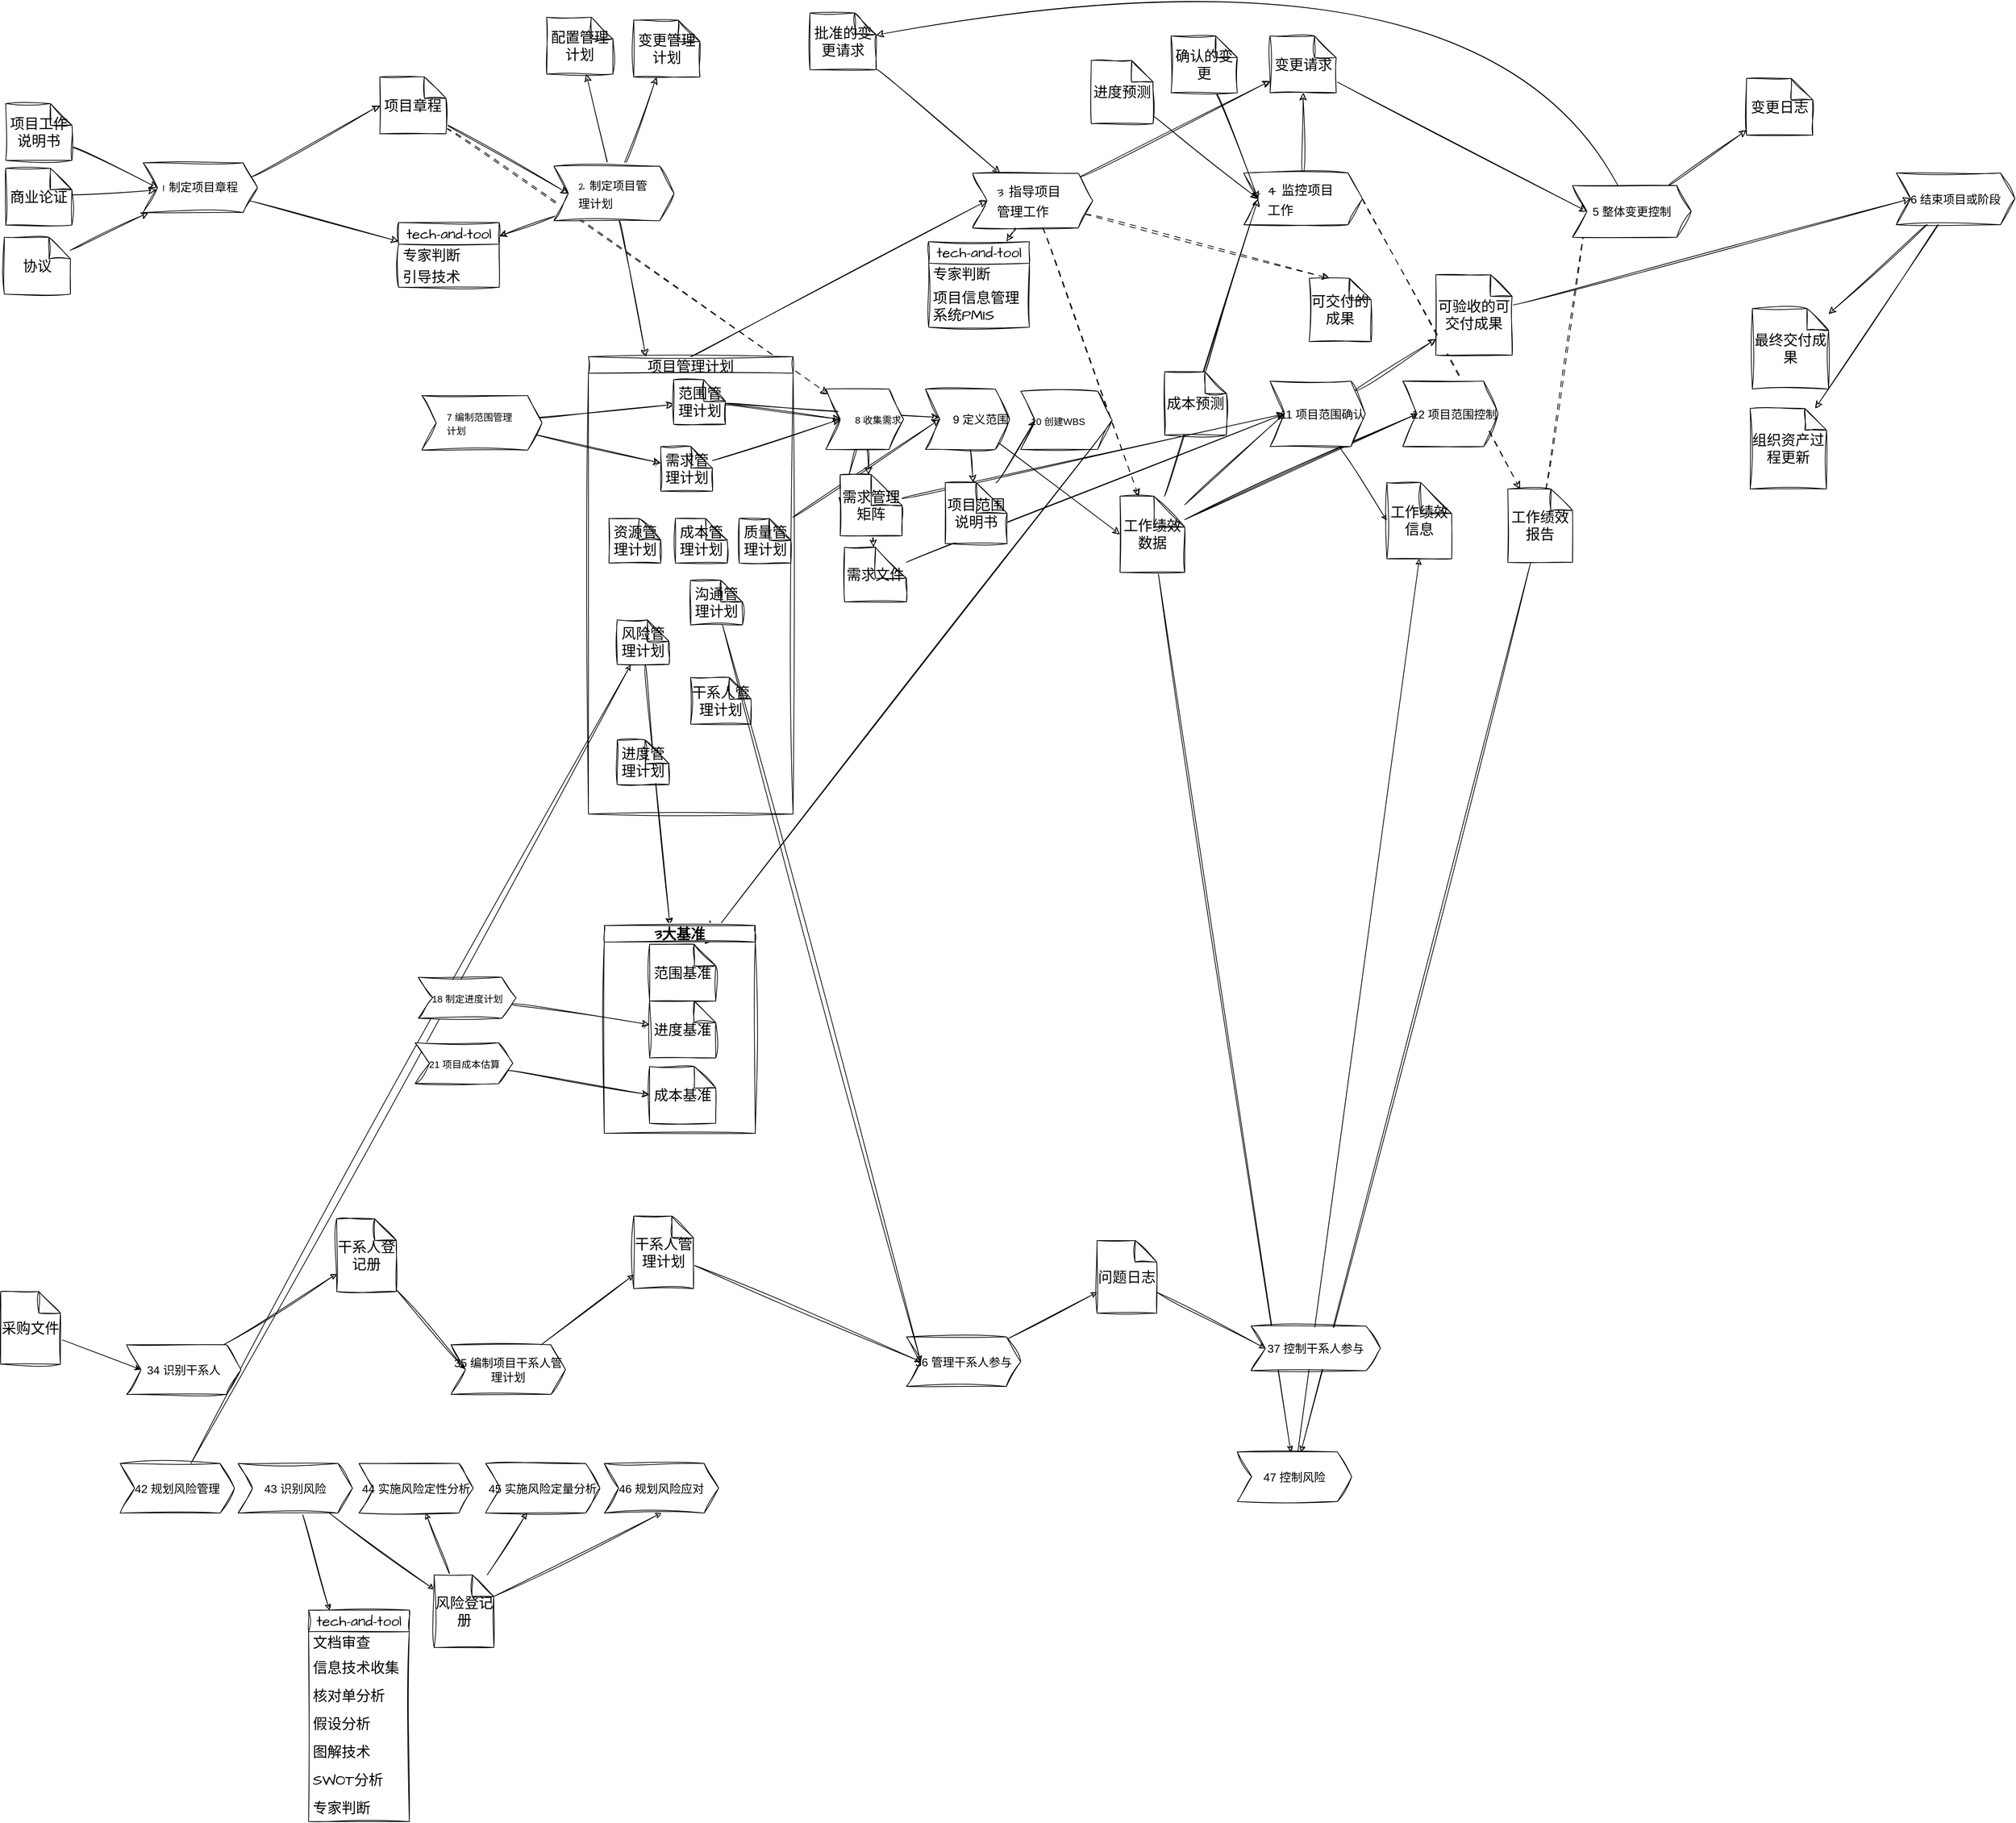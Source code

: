 <mxfile version="21.6.7" type="github">
  <diagram name="第 1 页" id="j7MH4rCIaOm9uQedWXug">
    <mxGraphModel dx="4497" dy="2566" grid="0" gridSize="10" guides="1" tooltips="1" connect="1" arrows="1" fold="1" page="0" pageScale="1" pageWidth="827" pageHeight="1169" math="0" shadow="0">
      <root>
        <mxCell id="0" />
        <mxCell id="1" parent="0" />
        <mxCell id="F1tiEzKO3Vw165y4uBfY-51" style="edgeStyle=none;rounded=0;sketch=1;hachureGap=4;jiggle=2;curveFitting=1;orthogonalLoop=1;jettySize=auto;html=1;entryX=0.5;entryY=1;entryDx=0;entryDy=0;entryPerimeter=0;fontFamily=Architects Daughter;fontSource=https%3A%2F%2Ffonts.googleapis.com%2Fcss%3Ffamily%3DArchitects%2BDaughter;fontSize=16;" edge="1" parent="1" source="F1tiEzKO3Vw165y4uBfY-46" target="F1tiEzKO3Vw165y4uBfY-18">
          <mxGeometry relative="1" as="geometry" />
        </mxCell>
        <mxCell id="F1tiEzKO3Vw165y4uBfY-50" style="edgeStyle=none;rounded=0;sketch=1;hachureGap=4;jiggle=2;curveFitting=1;orthogonalLoop=1;jettySize=auto;html=1;fontFamily=Architects Daughter;fontSource=https%3A%2F%2Ffonts.googleapis.com%2Fcss%3Ffamily%3DArchitects%2BDaughter;fontSize=16;" edge="1" parent="1" source="MFGuYicjCAl2_DouRkva-63" target="F1tiEzKO3Vw165y4uBfY-46">
          <mxGeometry relative="1" as="geometry" />
        </mxCell>
        <mxCell id="F1tiEzKO3Vw165y4uBfY-29" style="edgeStyle=none;rounded=0;hachureGap=4;orthogonalLoop=1;jettySize=auto;html=1;fontFamily=Architects Daughter;fontSource=https%3A%2F%2Ffonts.googleapis.com%2Fcss%3Ffamily%3DArchitects%2BDaughter;fontSize=16;sketch=1;curveFitting=1;jiggle=2;" edge="1" parent="1" source="F1tiEzKO3Vw165y4uBfY-27" target="MFGuYicjCAl2_DouRkva-49">
          <mxGeometry relative="1" as="geometry">
            <mxPoint x="288.294" y="1670.353" as="targetPoint" />
          </mxGeometry>
        </mxCell>
        <mxCell id="MFGuYicjCAl2_DouRkva-136" style="edgeStyle=none;curved=1;rounded=0;sketch=1;hachureGap=4;jiggle=2;curveFitting=1;orthogonalLoop=1;jettySize=auto;html=1;entryX=0;entryY=0.5;entryDx=0;entryDy=0;fontFamily=Architects Daughter;fontSource=https%3A%2F%2Ffonts.googleapis.com%2Fcss%3Ffamily%3DArchitects%2BDaughter;fontSize=16;startSize=8;endSize=8;" parent="1" source="MFGuYicjCAl2_DouRkva-134" target="MFGuYicjCAl2_DouRkva-30" edge="1">
          <mxGeometry relative="1" as="geometry" />
        </mxCell>
        <mxCell id="MFGuYicjCAl2_DouRkva-131" value="" style="edgeStyle=none;curved=1;rounded=0;sketch=1;hachureGap=4;jiggle=2;curveFitting=1;orthogonalLoop=1;jettySize=auto;html=1;entryX=0;entryY=0.5;entryDx=0;entryDy=0;fontFamily=Architects Daughter;fontSource=https%3A%2F%2Ffonts.googleapis.com%2Fcss%3Ffamily%3DArchitects%2BDaughter;fontSize=16;startSize=8;endSize=8;" parent="1" source="MFGuYicjCAl2_DouRkva-41" target="MFGuYicjCAl2_DouRkva-130" edge="1">
          <mxGeometry relative="1" as="geometry">
            <mxPoint x="798" y="705" as="sourcePoint" />
            <mxPoint x="1444" y="265" as="targetPoint" />
          </mxGeometry>
        </mxCell>
        <mxCell id="MFGuYicjCAl2_DouRkva-132" style="edgeStyle=none;curved=1;rounded=0;sketch=1;hachureGap=4;jiggle=2;curveFitting=1;orthogonalLoop=1;jettySize=auto;html=1;fontFamily=Architects Daughter;fontSource=https%3A%2F%2Ffonts.googleapis.com%2Fcss%3Ffamily%3DArchitects%2BDaughter;fontSize=16;startSize=8;endSize=8;" parent="1" source="MFGuYicjCAl2_DouRkva-47" target="MFGuYicjCAl2_DouRkva-130" edge="1">
          <mxGeometry relative="1" as="geometry" />
        </mxCell>
        <mxCell id="MFGuYicjCAl2_DouRkva-67" style="edgeStyle=none;curved=1;rounded=0;sketch=1;hachureGap=4;jiggle=2;curveFitting=1;orthogonalLoop=1;jettySize=auto;html=1;entryX=0;entryY=0;entryDx=28.0;entryDy=0;entryPerimeter=0;fontFamily=Architects Daughter;fontSource=https%3A%2F%2Ffonts.googleapis.com%2Fcss%3Ffamily%3DArchitects%2BDaughter;fontSize=16;startSize=8;endSize=8;dashed=1;dashPattern=8 8;" parent="1" source="MFGuYicjCAl2_DouRkva-53" target="MFGuYicjCAl2_DouRkva-62" edge="1">
          <mxGeometry relative="1" as="geometry" />
        </mxCell>
        <mxCell id="MFGuYicjCAl2_DouRkva-57" style="edgeStyle=none;curved=1;rounded=0;sketch=1;hachureGap=4;jiggle=2;curveFitting=1;orthogonalLoop=1;jettySize=auto;html=1;fontFamily=Architects Daughter;fontSource=https%3A%2F%2Ffonts.googleapis.com%2Fcss%3Ffamily%3DArchitects%2BDaughter;fontSize=16;startSize=8;endSize=8;" parent="1" source="MFGuYicjCAl2_DouRkva-3" target="MFGuYicjCAl2_DouRkva-22" edge="1">
          <mxGeometry relative="1" as="geometry" />
        </mxCell>
        <mxCell id="MFGuYicjCAl2_DouRkva-3" value="&lt;font data-font-src=&quot;https://fonts.googleapis.com/css?family=Architects+Daughter&quot; face=&quot;Architects Daughter&quot;&gt;1 制定项目章程&lt;/font&gt;" style="shape=step;perimeter=stepPerimeter;whiteSpace=wrap;html=1;fixedSize=1;fontSize=16;sketch=1;curveFitting=1;jiggle=2;" parent="1" vertex="1">
          <mxGeometry x="-106" y="214.5" width="159" height="69" as="geometry" />
        </mxCell>
        <mxCell id="MFGuYicjCAl2_DouRkva-12" style="edgeStyle=none;curved=1;rounded=0;hachureGap=4;orthogonalLoop=1;jettySize=auto;html=1;entryX=0;entryY=0.5;entryDx=0;entryDy=0;fontFamily=Architects Daughter;fontSource=https%3A%2F%2Ffonts.googleapis.com%2Fcss%3Ffamily%3DArchitects%2BDaughter;fontSize=16;startSize=8;endSize=8;sketch=1;curveFitting=1;jiggle=2;" parent="1" source="MFGuYicjCAl2_DouRkva-9" target="MFGuYicjCAl2_DouRkva-3" edge="1">
          <mxGeometry relative="1" as="geometry" />
        </mxCell>
        <mxCell id="MFGuYicjCAl2_DouRkva-9" value="项目工作说明书" style="shape=note;whiteSpace=wrap;html=1;backgroundOutline=1;darkOpacity=0.05;hachureGap=4;fontFamily=Architects Daughter;fontSource=https%3A%2F%2Ffonts.googleapis.com%2Fcss%3Ffamily%3DArchitects%2BDaughter;fontSize=20;sketch=1;curveFitting=1;jiggle=2;" parent="1" vertex="1">
          <mxGeometry x="-297" y="132" width="92" height="79" as="geometry" />
        </mxCell>
        <mxCell id="MFGuYicjCAl2_DouRkva-13" value="" style="edgeStyle=none;curved=1;rounded=0;hachureGap=4;orthogonalLoop=1;jettySize=auto;html=1;fontFamily=Architects Daughter;fontSource=https%3A%2F%2Ffonts.googleapis.com%2Fcss%3Ffamily%3DArchitects%2BDaughter;fontSize=16;startSize=8;endSize=8;sketch=1;curveFitting=1;jiggle=2;" parent="1" source="MFGuYicjCAl2_DouRkva-10" target="MFGuYicjCAl2_DouRkva-3" edge="1">
          <mxGeometry relative="1" as="geometry" />
        </mxCell>
        <mxCell id="MFGuYicjCAl2_DouRkva-10" value="商业论证" style="shape=note;whiteSpace=wrap;html=1;backgroundOutline=1;darkOpacity=0.05;hachureGap=4;fontFamily=Architects Daughter;fontSource=https%3A%2F%2Ffonts.googleapis.com%2Fcss%3Ffamily%3DArchitects%2BDaughter;fontSize=20;sketch=1;curveFitting=1;jiggle=2;" parent="1" vertex="1">
          <mxGeometry x="-297" y="222" width="92" height="79" as="geometry" />
        </mxCell>
        <mxCell id="MFGuYicjCAl2_DouRkva-14" style="edgeStyle=none;curved=1;rounded=0;hachureGap=4;orthogonalLoop=1;jettySize=auto;html=1;fontFamily=Architects Daughter;fontSource=https%3A%2F%2Ffonts.googleapis.com%2Fcss%3Ffamily%3DArchitects%2BDaughter;fontSize=16;startSize=8;endSize=8;sketch=1;curveFitting=1;jiggle=2;" parent="1" source="MFGuYicjCAl2_DouRkva-11" target="MFGuYicjCAl2_DouRkva-3" edge="1">
          <mxGeometry relative="1" as="geometry">
            <mxPoint x="-87" y="275" as="targetPoint" />
          </mxGeometry>
        </mxCell>
        <mxCell id="MFGuYicjCAl2_DouRkva-11" value="协议" style="shape=note;whiteSpace=wrap;html=1;backgroundOutline=1;darkOpacity=0.05;hachureGap=4;fontFamily=Architects Daughter;fontSource=https%3A%2F%2Ffonts.googleapis.com%2Fcss%3Ffamily%3DArchitects%2BDaughter;fontSize=20;sketch=1;curveFitting=1;jiggle=2;" parent="1" vertex="1">
          <mxGeometry x="-299" y="318" width="92" height="79" as="geometry" />
        </mxCell>
        <mxCell id="MFGuYicjCAl2_DouRkva-21" style="edgeStyle=none;curved=1;rounded=0;hachureGap=4;orthogonalLoop=1;jettySize=auto;html=1;entryX=0;entryY=0.5;entryDx=0;entryDy=0;fontFamily=Architects Daughter;fontSource=https%3A%2F%2Ffonts.googleapis.com%2Fcss%3Ffamily%3DArchitects%2BDaughter;fontSize=16;startSize=8;endSize=8;sketch=1;curveFitting=1;jiggle=2;" parent="1" source="MFGuYicjCAl2_DouRkva-15" target="MFGuYicjCAl2_DouRkva-20" edge="1">
          <mxGeometry relative="1" as="geometry" />
        </mxCell>
        <mxCell id="MFGuYicjCAl2_DouRkva-129" style="edgeStyle=none;curved=1;rounded=0;sketch=1;hachureGap=4;jiggle=2;curveFitting=1;orthogonalLoop=1;jettySize=auto;html=1;fontFamily=Architects Daughter;fontSource=https%3A%2F%2Ffonts.googleapis.com%2Fcss%3Ffamily%3DArchitects%2BDaughter;fontSize=16;startSize=8;endSize=8;dashed=1;dashPattern=8 8;" parent="1" source="MFGuYicjCAl2_DouRkva-15" target="MFGuYicjCAl2_DouRkva-117" edge="1">
          <mxGeometry relative="1" as="geometry" />
        </mxCell>
        <mxCell id="MFGuYicjCAl2_DouRkva-15" value="项目章程" style="shape=note;whiteSpace=wrap;html=1;backgroundOutline=1;darkOpacity=0.05;hachureGap=4;fontFamily=Architects Daughter;fontSource=https%3A%2F%2Ffonts.googleapis.com%2Fcss%3Ffamily%3DArchitects%2BDaughter;fontSize=20;sketch=1;curveFitting=1;jiggle=2;" parent="1" vertex="1">
          <mxGeometry x="223" y="95" width="92" height="79" as="geometry" />
        </mxCell>
        <mxCell id="MFGuYicjCAl2_DouRkva-16" style="edgeStyle=none;curved=1;rounded=0;hachureGap=4;orthogonalLoop=1;jettySize=auto;html=1;entryX=0;entryY=0.5;entryDx=0;entryDy=0;entryPerimeter=0;fontFamily=Architects Daughter;fontSource=https%3A%2F%2Ffonts.googleapis.com%2Fcss%3Ffamily%3DArchitects%2BDaughter;fontSize=16;startSize=8;endSize=8;exitX=1;exitY=0.25;exitDx=0;exitDy=0;sketch=1;curveFitting=1;jiggle=2;" parent="1" source="MFGuYicjCAl2_DouRkva-3" target="MFGuYicjCAl2_DouRkva-15" edge="1">
          <mxGeometry relative="1" as="geometry" />
        </mxCell>
        <mxCell id="MFGuYicjCAl2_DouRkva-58" style="edgeStyle=none;curved=1;rounded=0;sketch=1;hachureGap=4;jiggle=2;curveFitting=1;orthogonalLoop=1;jettySize=auto;html=1;fontFamily=Architects Daughter;fontSource=https%3A%2F%2Ffonts.googleapis.com%2Fcss%3Ffamily%3DArchitects%2BDaughter;fontSize=16;startSize=8;endSize=8;" parent="1" source="MFGuYicjCAl2_DouRkva-20" target="MFGuYicjCAl2_DouRkva-22" edge="1">
          <mxGeometry relative="1" as="geometry" />
        </mxCell>
        <mxCell id="MFGuYicjCAl2_DouRkva-73" style="edgeStyle=none;curved=1;rounded=0;sketch=1;hachureGap=4;jiggle=2;curveFitting=1;orthogonalLoop=1;jettySize=auto;html=1;fontFamily=Architects Daughter;fontSource=https%3A%2F%2Ffonts.googleapis.com%2Fcss%3Ffamily%3DArchitects%2BDaughter;fontSize=16;startSize=8;endSize=8;" parent="1" source="MFGuYicjCAl2_DouRkva-20" target="MFGuYicjCAl2_DouRkva-72" edge="1">
          <mxGeometry relative="1" as="geometry" />
        </mxCell>
        <mxCell id="MFGuYicjCAl2_DouRkva-79" style="edgeStyle=none;curved=1;rounded=0;sketch=1;hachureGap=4;jiggle=2;curveFitting=1;orthogonalLoop=1;jettySize=auto;html=1;fontFamily=Architects Daughter;fontSource=https%3A%2F%2Ffonts.googleapis.com%2Fcss%3Ffamily%3DArchitects%2BDaughter;fontSize=16;startSize=8;endSize=8;" parent="1" source="MFGuYicjCAl2_DouRkva-20" target="MFGuYicjCAl2_DouRkva-74" edge="1">
          <mxGeometry relative="1" as="geometry" />
        </mxCell>
        <mxCell id="MFGuYicjCAl2_DouRkva-121" style="edgeStyle=none;curved=1;rounded=0;sketch=1;hachureGap=4;jiggle=2;curveFitting=1;orthogonalLoop=1;jettySize=auto;html=1;fontFamily=Architects Daughter;fontSource=https%3A%2F%2Ffonts.googleapis.com%2Fcss%3Ffamily%3DArchitects%2BDaughter;fontSize=16;startSize=8;endSize=8;" parent="1" source="MFGuYicjCAl2_DouRkva-49" target="MFGuYicjCAl2_DouRkva-71" edge="1">
          <mxGeometry relative="1" as="geometry" />
        </mxCell>
        <mxCell id="MFGuYicjCAl2_DouRkva-20" value="&lt;table style=&quot;border-collapse: collapse; table-layout: fixed; width: 0px;&quot;&gt;&lt;colgroup&gt;&lt;col style=&quot;width: 101px;&quot; width=&quot;101&quot;&gt;&lt;/colgroup&gt;&lt;tbody&gt;&lt;tr style=&quot;height: 24px;&quot; height=&quot;24&quot;&gt;&lt;td style=&quot;empty-cells: show; line-height: normal; vertical-align: middle; outline-width: 0px; overflow-wrap: break-word; word-break: normal; text-align: left; width: 101px;&quot; width=&quot;101&quot;&gt;&lt;font face=&quot;Architects Daughter&quot; data-font-src=&quot;https://fonts.googleapis.com/css?family=Architects+Daughter&quot; style=&quot;font-size: 16px;&quot;&gt;2 制定项目管理计划&lt;/font&gt;&lt;/td&gt;&lt;/tr&gt;&lt;/tbody&gt;&lt;/table&gt;" style="shape=step;perimeter=stepPerimeter;whiteSpace=wrap;html=1;fixedSize=1;fontSize=16;sketch=1;curveFitting=1;jiggle=2;" parent="1" vertex="1">
          <mxGeometry x="465" y="219" width="167" height="76" as="geometry" />
        </mxCell>
        <mxCell id="MFGuYicjCAl2_DouRkva-22" value="tech-and-tool" style="swimlane;fontStyle=0;childLayout=stackLayout;horizontal=1;startSize=30;horizontalStack=0;resizeParent=1;resizeParentMax=0;resizeLast=0;collapsible=1;marginBottom=0;whiteSpace=wrap;html=1;hachureGap=4;fontFamily=Architects Daughter;fontSource=https%3A%2F%2Ffonts.googleapis.com%2Fcss%3Ffamily%3DArchitects%2BDaughter;fontSize=20;sketch=1;curveFitting=1;jiggle=2;" parent="1" vertex="1">
          <mxGeometry x="249" y="297.5" width="140" height="90" as="geometry" />
        </mxCell>
        <mxCell id="MFGuYicjCAl2_DouRkva-23" value="专家判断" style="text;strokeColor=none;fillColor=none;align=left;verticalAlign=middle;spacingLeft=4;spacingRight=4;overflow=hidden;points=[[0,0.5],[1,0.5]];portConstraint=eastwest;rotatable=0;whiteSpace=wrap;html=1;fontSize=20;fontFamily=Architects Daughter;sketch=1;curveFitting=1;jiggle=2;" parent="MFGuYicjCAl2_DouRkva-22" vertex="1">
          <mxGeometry y="30" width="140" height="30" as="geometry" />
        </mxCell>
        <mxCell id="MFGuYicjCAl2_DouRkva-24" value="引导技术" style="text;strokeColor=none;fillColor=none;align=left;verticalAlign=middle;spacingLeft=4;spacingRight=4;overflow=hidden;points=[[0,0.5],[1,0.5]];portConstraint=eastwest;rotatable=0;whiteSpace=wrap;html=1;fontSize=20;fontFamily=Architects Daughter;sketch=1;curveFitting=1;jiggle=2;" parent="MFGuYicjCAl2_DouRkva-22" vertex="1">
          <mxGeometry y="60" width="140" height="30" as="geometry" />
        </mxCell>
        <mxCell id="MFGuYicjCAl2_DouRkva-29" value="&lt;table style=&quot;border-collapse: collapse; table-layout: fixed; width: 0px;&quot;&gt;&lt;colgroup&gt;&lt;col style=&quot;width: 101px;&quot; width=&quot;101&quot;&gt;&lt;/colgroup&gt;&lt;tbody&gt;&lt;tr style=&quot;height: 24px;&quot; height=&quot;24&quot;&gt;&lt;td style=&quot;empty-cells: show; line-height: normal; vertical-align: middle; outline-width: 0px; overflow-wrap: break-word; word-break: normal; text-align: left; width: 101px;&quot; width=&quot;101&quot;&gt;&lt;table style=&quot;border-collapse: collapse; table-layout: fixed; width: 0px;&quot;&gt;&lt;colgroup&gt;&lt;col style=&quot;width: 101px;&quot; width=&quot;101&quot;&gt;&lt;/colgroup&gt;&lt;tbody&gt;&lt;tr style=&quot;height: 24px;&quot; height=&quot;24&quot;&gt;&lt;td style=&quot;empty-cells: show; line-height: normal; vertical-align: middle; outline-width: 0px; overflow-wrap: break-word; word-break: normal; font-size: 10pt; width: 101px;&quot; width=&quot;101&quot;&gt;21 项目成本估算&lt;/td&gt;&lt;/tr&gt;&lt;/tbody&gt;&lt;/table&gt;&lt;/td&gt;&lt;/tr&gt;&lt;/tbody&gt;&lt;/table&gt;" style="shape=step;perimeter=stepPerimeter;whiteSpace=wrap;html=1;fixedSize=1;fontSize=16;sketch=1;curveFitting=1;jiggle=2;" parent="1" vertex="1">
          <mxGeometry x="272" y="1438" width="136" height="57" as="geometry" />
        </mxCell>
        <mxCell id="MFGuYicjCAl2_DouRkva-30" value="&lt;table style=&quot;border-collapse: collapse; table-layout: fixed; width: 0px;&quot;&gt;&lt;colgroup&gt;&lt;col style=&quot;width: 101px;&quot; width=&quot;101&quot;&gt;&lt;/colgroup&gt;&lt;tbody&gt;&lt;tr style=&quot;height: 24px;&quot; height=&quot;24&quot;&gt;&lt;td style=&quot;empty-cells: show; line-height: normal; vertical-align: middle; outline-width: 0px; overflow-wrap: break-word; word-break: normal; font-size: 10pt; text-align: left; width: 101px;&quot; width=&quot;101&quot;&gt;10 创建WBS&lt;/td&gt;&lt;/tr&gt;&lt;/tbody&gt;&lt;/table&gt;" style="shape=step;perimeter=stepPerimeter;whiteSpace=wrap;html=1;fixedSize=1;fontSize=16;sketch=1;curveFitting=1;jiggle=2;" parent="1" vertex="1">
          <mxGeometry x="1114" y="532" width="127" height="81" as="geometry" />
        </mxCell>
        <mxCell id="MFGuYicjCAl2_DouRkva-31" style="edgeStyle=none;curved=1;rounded=0;sketch=1;hachureGap=4;jiggle=2;curveFitting=1;orthogonalLoop=1;jettySize=auto;html=1;fontFamily=Architects Daughter;fontSource=https%3A%2F%2Ffonts.googleapis.com%2Fcss%3Ffamily%3DArchitects%2BDaughter;fontSize=16;startSize=8;endSize=28;exitX=1;exitY=0.5;exitDx=0;exitDy=0;strokeWidth=1;" parent="1" source="MFGuYicjCAl2_DouRkva-30" target="MFGuYicjCAl2_DouRkva-26" edge="1">
          <mxGeometry relative="1" as="geometry" />
        </mxCell>
        <mxCell id="MFGuYicjCAl2_DouRkva-36" style="edgeStyle=none;curved=1;rounded=0;sketch=1;hachureGap=4;jiggle=2;curveFitting=1;orthogonalLoop=1;jettySize=auto;html=1;fontFamily=Architects Daughter;fontSource=https%3A%2F%2Ffonts.googleapis.com%2Fcss%3Ffamily%3DArchitects%2BDaughter;fontSize=16;startSize=8;endSize=8;" parent="1" source="MFGuYicjCAl2_DouRkva-34" target="MFGuYicjCAl2_DouRkva-27" edge="1">
          <mxGeometry relative="1" as="geometry" />
        </mxCell>
        <mxCell id="MFGuYicjCAl2_DouRkva-34" value="&lt;table style=&quot;border-collapse: collapse; table-layout: fixed; width: 0px;&quot;&gt;&lt;colgroup&gt;&lt;col style=&quot;width: 101px;&quot; width=&quot;101&quot;&gt;&lt;/colgroup&gt;&lt;tbody&gt;&lt;tr style=&quot;height: 24px;&quot; height=&quot;24&quot;&gt;&lt;td style=&quot;empty-cells: show; line-height: normal; vertical-align: middle; outline-width: 0px; overflow-wrap: break-word; word-break: normal; font-size: 10pt; text-align: left; width: 101px;&quot; width=&quot;101&quot;&gt;18 制定进度计划&lt;/td&gt;&lt;/tr&gt;&lt;/tbody&gt;&lt;/table&gt;" style="shape=step;perimeter=stepPerimeter;whiteSpace=wrap;html=1;fixedSize=1;fontSize=16;sketch=1;curveFitting=1;jiggle=2;" parent="1" vertex="1">
          <mxGeometry x="276.5" y="1347" width="136" height="57" as="geometry" />
        </mxCell>
        <mxCell id="MFGuYicjCAl2_DouRkva-37" style="edgeStyle=none;curved=1;rounded=0;sketch=1;hachureGap=4;jiggle=2;curveFitting=1;orthogonalLoop=1;jettySize=auto;html=1;entryX=0;entryY=0.5;entryDx=0;entryDy=0;entryPerimeter=0;fontFamily=Architects Daughter;fontSource=https%3A%2F%2Ffonts.googleapis.com%2Fcss%3Ffamily%3DArchitects%2BDaughter;fontSize=16;startSize=8;endSize=8;" parent="1" source="MFGuYicjCAl2_DouRkva-29" target="MFGuYicjCAl2_DouRkva-28" edge="1">
          <mxGeometry relative="1" as="geometry" />
        </mxCell>
        <mxCell id="MFGuYicjCAl2_DouRkva-56" style="edgeStyle=none;curved=1;rounded=0;sketch=1;hachureGap=4;jiggle=2;curveFitting=1;orthogonalLoop=1;jettySize=auto;html=1;exitX=0.5;exitY=0;exitDx=0;exitDy=0;entryX=0;entryY=0.5;entryDx=0;entryDy=0;fontFamily=Architects Daughter;fontSource=https%3A%2F%2Ffonts.googleapis.com%2Fcss%3Ffamily%3DArchitects%2BDaughter;fontSize=16;startSize=8;endSize=8;" parent="1" source="MFGuYicjCAl2_DouRkva-41" target="MFGuYicjCAl2_DouRkva-53" edge="1">
          <mxGeometry relative="1" as="geometry" />
        </mxCell>
        <mxCell id="MFGuYicjCAl2_DouRkva-70" style="edgeStyle=none;curved=1;rounded=0;sketch=1;hachureGap=4;jiggle=2;curveFitting=1;orthogonalLoop=1;jettySize=auto;html=1;entryX=0;entryY=0.5;entryDx=0;entryDy=0;fontFamily=Architects Daughter;fontSource=https%3A%2F%2Ffonts.googleapis.com%2Fcss%3Ffamily%3DArchitects%2BDaughter;fontSize=16;startSize=8;endSize=8;" parent="1" source="MFGuYicjCAl2_DouRkva-63" target="MFGuYicjCAl2_DouRkva-69" edge="1">
          <mxGeometry relative="1" as="geometry" />
        </mxCell>
        <mxCell id="MFGuYicjCAl2_DouRkva-65" style="edgeStyle=none;curved=1;rounded=0;sketch=1;hachureGap=4;jiggle=2;curveFitting=1;orthogonalLoop=1;jettySize=auto;html=1;fontFamily=Architects Daughter;fontSource=https%3A%2F%2Ffonts.googleapis.com%2Fcss%3Ffamily%3DArchitects%2BDaughter;fontSize=16;startSize=8;endSize=8;" parent="1" source="MFGuYicjCAl2_DouRkva-53" target="MFGuYicjCAl2_DouRkva-64" edge="1">
          <mxGeometry relative="1" as="geometry">
            <mxPoint x="999.354" y="194" as="sourcePoint" />
          </mxGeometry>
        </mxCell>
        <mxCell id="MFGuYicjCAl2_DouRkva-66" style="edgeStyle=none;curved=1;rounded=0;sketch=1;hachureGap=4;jiggle=2;curveFitting=1;orthogonalLoop=1;jettySize=auto;html=1;fontFamily=Architects Daughter;fontSource=https%3A%2F%2Ffonts.googleapis.com%2Fcss%3Ffamily%3DArchitects%2BDaughter;fontSize=16;startSize=8;endSize=8;" parent="1" source="MFGuYicjCAl2_DouRkva-53" target="MFGuYicjCAl2_DouRkva-59" edge="1">
          <mxGeometry relative="1" as="geometry" />
        </mxCell>
        <mxCell id="MFGuYicjCAl2_DouRkva-68" style="edgeStyle=none;curved=1;rounded=0;sketch=1;hachureGap=4;jiggle=2;curveFitting=1;orthogonalLoop=1;jettySize=auto;html=1;fontFamily=Architects Daughter;fontSource=https%3A%2F%2Ffonts.googleapis.com%2Fcss%3Ffamily%3DArchitects%2BDaughter;fontSize=16;startSize=8;endSize=8;dashed=1;dashPattern=8 8;" parent="1" source="MFGuYicjCAl2_DouRkva-53" target="MFGuYicjCAl2_DouRkva-63" edge="1">
          <mxGeometry relative="1" as="geometry" />
        </mxCell>
        <mxCell id="MFGuYicjCAl2_DouRkva-53" value="&lt;table style=&quot;border-collapse: collapse; table-layout: fixed; width: 0px; font-size: 18px;&quot;&gt;&lt;colgroup&gt;&lt;col style=&quot;width: 101px;&quot; width=&quot;101&quot;&gt;&lt;/colgroup&gt;&lt;tbody&gt;&lt;tr style=&quot;height: 24px;&quot; height=&quot;24&quot;&gt;&lt;td style=&quot;empty-cells: show; line-height: normal; vertical-align: middle; outline-width: 0px; overflow-wrap: break-word; word-break: normal; text-align: left; width: 101px;&quot; width=&quot;101&quot;&gt;&lt;font style=&quot;font-size: 18px;&quot; data-font-src=&quot;https://fonts.googleapis.com/css?family=Architects+Daughter&quot; face=&quot;Architects Daughter&quot;&gt;3 指导项目管理工作&lt;/font&gt;&lt;/td&gt;&lt;/tr&gt;&lt;/tbody&gt;&lt;/table&gt;" style="shape=step;perimeter=stepPerimeter;whiteSpace=wrap;html=1;fixedSize=1;fontSize=16;sketch=1;curveFitting=1;jiggle=2;" parent="1" vertex="1">
          <mxGeometry x="1047" y="229" width="167" height="76" as="geometry" />
        </mxCell>
        <mxCell id="MFGuYicjCAl2_DouRkva-55" style="edgeStyle=none;curved=1;rounded=0;sketch=1;hachureGap=4;jiggle=2;curveFitting=1;orthogonalLoop=1;jettySize=auto;html=1;fontFamily=Architects Daughter;fontSource=https%3A%2F%2Ffonts.googleapis.com%2Fcss%3Ffamily%3DArchitects%2BDaughter;fontSize=16;startSize=8;endSize=8;" parent="1" source="MFGuYicjCAl2_DouRkva-54" target="MFGuYicjCAl2_DouRkva-53" edge="1">
          <mxGeometry relative="1" as="geometry" />
        </mxCell>
        <mxCell id="MFGuYicjCAl2_DouRkva-54" value="批准的变更请求" style="shape=note;whiteSpace=wrap;html=1;backgroundOutline=1;darkOpacity=0.05;hachureGap=4;fontFamily=Architects Daughter;fontSource=https%3A%2F%2Ffonts.googleapis.com%2Fcss%3Ffamily%3DArchitects%2BDaughter;fontSize=20;sketch=1;curveFitting=1;jiggle=2;" parent="1" vertex="1">
          <mxGeometry x="821" y="6" width="92" height="79" as="geometry" />
        </mxCell>
        <mxCell id="MFGuYicjCAl2_DouRkva-59" value="tech-and-tool" style="swimlane;fontStyle=0;childLayout=stackLayout;horizontal=1;startSize=30;horizontalStack=0;resizeParent=1;resizeParentMax=0;resizeLast=0;collapsible=1;marginBottom=0;whiteSpace=wrap;html=1;hachureGap=4;fontFamily=Architects Daughter;fontSource=https%3A%2F%2Ffonts.googleapis.com%2Fcss%3Ffamily%3DArchitects%2BDaughter;fontSize=20;sketch=1;curveFitting=1;jiggle=2;" parent="1" vertex="1">
          <mxGeometry x="986" y="324" width="140" height="119" as="geometry" />
        </mxCell>
        <mxCell id="MFGuYicjCAl2_DouRkva-60" value="专家判断" style="text;strokeColor=none;fillColor=none;align=left;verticalAlign=middle;spacingLeft=4;spacingRight=4;overflow=hidden;points=[[0,0.5],[1,0.5]];portConstraint=eastwest;rotatable=0;whiteSpace=wrap;html=1;fontSize=20;fontFamily=Architects Daughter;sketch=1;curveFitting=1;jiggle=2;" parent="MFGuYicjCAl2_DouRkva-59" vertex="1">
          <mxGeometry y="30" width="140" height="30" as="geometry" />
        </mxCell>
        <mxCell id="MFGuYicjCAl2_DouRkva-61" value="项目信息管理系统PMIS" style="text;strokeColor=none;fillColor=none;align=left;verticalAlign=middle;spacingLeft=4;spacingRight=4;overflow=hidden;points=[[0,0.5],[1,0.5]];portConstraint=eastwest;rotatable=0;whiteSpace=wrap;html=1;fontSize=20;fontFamily=Architects Daughter;sketch=1;curveFitting=1;jiggle=2;" parent="MFGuYicjCAl2_DouRkva-59" vertex="1">
          <mxGeometry y="60" width="140" height="59" as="geometry" />
        </mxCell>
        <mxCell id="MFGuYicjCAl2_DouRkva-62" value="可交付的成果" style="shape=note;whiteSpace=wrap;html=1;backgroundOutline=1;darkOpacity=0.05;sketch=1;hachureGap=4;jiggle=2;curveFitting=1;fontFamily=Architects Daughter;fontSource=https%3A%2F%2Ffonts.googleapis.com%2Fcss%3Ffamily%3DArchitects%2BDaughter;fontSize=20;" parent="1" vertex="1">
          <mxGeometry x="1515" y="375" width="86" height="88" as="geometry" />
        </mxCell>
        <mxCell id="F1tiEzKO3Vw165y4uBfY-22" style="rounded=0;sketch=1;hachureGap=4;jiggle=2;curveFitting=1;orthogonalLoop=1;jettySize=auto;html=1;entryX=0;entryY=0.5;entryDx=0;entryDy=0;fontFamily=Architects Daughter;fontSource=https%3A%2F%2Ffonts.googleapis.com%2Fcss%3Ffamily%3DArchitects%2BDaughter;fontSize=16;" edge="1" parent="1" source="MFGuYicjCAl2_DouRkva-63" target="F1tiEzKO3Vw165y4uBfY-16">
          <mxGeometry relative="1" as="geometry" />
        </mxCell>
        <mxCell id="F1tiEzKO3Vw165y4uBfY-25" style="edgeStyle=none;rounded=0;sketch=1;hachureGap=4;jiggle=2;curveFitting=1;orthogonalLoop=1;jettySize=auto;html=1;entryX=0;entryY=0.5;entryDx=0;entryDy=0;fontFamily=Architects Daughter;fontSource=https%3A%2F%2Ffonts.googleapis.com%2Fcss%3Ffamily%3DArchitects%2BDaughter;fontSize=16;" edge="1" parent="1" source="MFGuYicjCAl2_DouRkva-63" target="MFGuYicjCAl2_DouRkva-137">
          <mxGeometry relative="1" as="geometry" />
        </mxCell>
        <mxCell id="F1tiEzKO3Vw165y4uBfY-26" style="edgeStyle=none;rounded=0;sketch=1;hachureGap=4;jiggle=2;curveFitting=1;orthogonalLoop=1;jettySize=auto;html=1;entryX=0;entryY=0.5;entryDx=0;entryDy=0;fontFamily=Architects Daughter;fontSource=https%3A%2F%2Ffonts.googleapis.com%2Fcss%3Ffamily%3DArchitects%2BDaughter;fontSize=16;" edge="1" parent="1" source="MFGuYicjCAl2_DouRkva-63" target="F1tiEzKO3Vw165y4uBfY-16">
          <mxGeometry relative="1" as="geometry" />
        </mxCell>
        <mxCell id="MFGuYicjCAl2_DouRkva-95" style="edgeStyle=none;curved=1;rounded=0;sketch=1;hachureGap=4;jiggle=2;curveFitting=1;orthogonalLoop=1;jettySize=auto;html=1;entryX=0;entryY=0.5;entryDx=0;entryDy=0;fontFamily=Architects Daughter;fontSource=https%3A%2F%2Ffonts.googleapis.com%2Fcss%3Ffamily%3DArchitects%2BDaughter;fontSize=16;startSize=8;endSize=8;" parent="1" source="MFGuYicjCAl2_DouRkva-64" target="MFGuYicjCAl2_DouRkva-94" edge="1">
          <mxGeometry relative="1" as="geometry" />
        </mxCell>
        <mxCell id="MFGuYicjCAl2_DouRkva-64" value="变更请求" style="shape=note;whiteSpace=wrap;html=1;backgroundOutline=1;darkOpacity=0.05;hachureGap=4;fontFamily=Architects Daughter;fontSource=https%3A%2F%2Ffonts.googleapis.com%2Fcss%3Ffamily%3DArchitects%2BDaughter;fontSize=20;sketch=1;curveFitting=1;jiggle=2;" parent="1" vertex="1">
          <mxGeometry x="1460.5" y="38" width="92" height="79" as="geometry" />
        </mxCell>
        <mxCell id="MFGuYicjCAl2_DouRkva-87" style="edgeStyle=none;curved=1;rounded=0;sketch=1;hachureGap=4;jiggle=2;curveFitting=1;orthogonalLoop=1;jettySize=auto;html=1;fontFamily=Architects Daughter;fontSource=https%3A%2F%2Ffonts.googleapis.com%2Fcss%3Ffamily%3DArchitects%2BDaughter;fontSize=16;startSize=8;endSize=8;" parent="1" source="MFGuYicjCAl2_DouRkva-69" target="MFGuYicjCAl2_DouRkva-64" edge="1">
          <mxGeometry relative="1" as="geometry" />
        </mxCell>
        <mxCell id="MFGuYicjCAl2_DouRkva-69" value="&lt;table style=&quot;border-collapse: collapse; table-layout: fixed; width: 0px; font-size: 18px;&quot;&gt;&lt;colgroup&gt;&lt;col style=&quot;width: 101px;&quot; width=&quot;101&quot;&gt;&lt;/colgroup&gt;&lt;tbody&gt;&lt;tr style=&quot;height: 24px;&quot; height=&quot;24&quot;&gt;&lt;td style=&quot;empty-cells: show; line-height: normal; vertical-align: middle; outline-width: 0px; overflow-wrap: break-word; word-break: normal; text-align: left; width: 101px;&quot; width=&quot;101&quot;&gt;&lt;font style=&quot;font-size: 18px;&quot; data-font-src=&quot;https://fonts.googleapis.com/css?family=Architects+Daughter&quot; face=&quot;Architects Daughter&quot;&gt;4 监控项目工作&lt;/font&gt;&lt;/td&gt;&lt;/tr&gt;&lt;/tbody&gt;&lt;/table&gt;" style="shape=step;perimeter=stepPerimeter;whiteSpace=wrap;html=1;fixedSize=1;fontSize=16;sketch=1;curveFitting=1;jiggle=2;" parent="1" vertex="1">
          <mxGeometry x="1424" y="228.5" width="165" height="72" as="geometry" />
        </mxCell>
        <mxCell id="MFGuYicjCAl2_DouRkva-71" value="3大基准" style="swimlane;whiteSpace=wrap;html=1;sketch=1;hachureGap=4;jiggle=2;curveFitting=1;fontFamily=Architects Daughter;fontSource=https%3A%2F%2Ffonts.googleapis.com%2Fcss%3Ffamily%3DArchitects%2BDaughter;fontSize=20;" parent="1" vertex="1">
          <mxGeometry x="535" y="1275" width="210" height="289" as="geometry" />
        </mxCell>
        <mxCell id="MFGuYicjCAl2_DouRkva-26" value="范围基准" style="shape=note;whiteSpace=wrap;html=1;backgroundOutline=1;darkOpacity=0.05;hachureGap=4;fontFamily=Architects Daughter;fontSource=https%3A%2F%2Ffonts.googleapis.com%2Fcss%3Ffamily%3DArchitects%2BDaughter;fontSize=20;sketch=1;curveFitting=1;jiggle=2;" parent="MFGuYicjCAl2_DouRkva-71" vertex="1">
          <mxGeometry x="63" y="26" width="92" height="79" as="geometry" />
        </mxCell>
        <mxCell id="MFGuYicjCAl2_DouRkva-27" value="进度基准" style="shape=note;whiteSpace=wrap;html=1;backgroundOutline=1;darkOpacity=0.05;hachureGap=4;fontFamily=Architects Daughter;fontSource=https%3A%2F%2Ffonts.googleapis.com%2Fcss%3Ffamily%3DArchitects%2BDaughter;fontSize=20;sketch=1;curveFitting=1;jiggle=2;" parent="MFGuYicjCAl2_DouRkva-71" vertex="1">
          <mxGeometry x="63" y="105" width="92" height="79" as="geometry" />
        </mxCell>
        <mxCell id="MFGuYicjCAl2_DouRkva-28" value="成本基准" style="shape=note;whiteSpace=wrap;html=1;backgroundOutline=1;darkOpacity=0.05;hachureGap=4;fontFamily=Architects Daughter;fontSource=https%3A%2F%2Ffonts.googleapis.com%2Fcss%3Ffamily%3DArchitects%2BDaughter;fontSize=20;sketch=1;curveFitting=1;jiggle=2;" parent="MFGuYicjCAl2_DouRkva-71" vertex="1">
          <mxGeometry x="63" y="196" width="92" height="79" as="geometry" />
        </mxCell>
        <mxCell id="MFGuYicjCAl2_DouRkva-72" value="变更管理计划" style="shape=note;whiteSpace=wrap;html=1;backgroundOutline=1;darkOpacity=0.05;hachureGap=4;fontFamily=Architects Daughter;fontSource=https%3A%2F%2Ffonts.googleapis.com%2Fcss%3Ffamily%3DArchitects%2BDaughter;fontSize=20;sketch=1;curveFitting=1;jiggle=2;" parent="1" vertex="1">
          <mxGeometry x="576" y="16" width="92" height="79" as="geometry" />
        </mxCell>
        <mxCell id="MFGuYicjCAl2_DouRkva-74" value="配置管理计划" style="shape=note;whiteSpace=wrap;html=1;backgroundOutline=1;darkOpacity=0.05;hachureGap=4;fontFamily=Architects Daughter;fontSource=https%3A%2F%2Ffonts.googleapis.com%2Fcss%3Ffamily%3DArchitects%2BDaughter;fontSize=20;sketch=1;curveFitting=1;jiggle=2;" parent="1" vertex="1">
          <mxGeometry x="455" y="12" width="92" height="79" as="geometry" />
        </mxCell>
        <mxCell id="MFGuYicjCAl2_DouRkva-90" style="edgeStyle=none;curved=1;rounded=0;sketch=1;hachureGap=4;jiggle=2;curveFitting=1;orthogonalLoop=1;jettySize=auto;html=1;fontFamily=Architects Daughter;fontSource=https%3A%2F%2Ffonts.googleapis.com%2Fcss%3Ffamily%3DArchitects%2BDaughter;fontSize=16;startSize=8;endSize=8;entryX=0;entryY=0.5;entryDx=0;entryDy=0;" parent="1" source="MFGuYicjCAl2_DouRkva-77" target="MFGuYicjCAl2_DouRkva-69" edge="1">
          <mxGeometry relative="1" as="geometry">
            <mxPoint x="1545" y="476" as="targetPoint" />
          </mxGeometry>
        </mxCell>
        <mxCell id="MFGuYicjCAl2_DouRkva-77" value="进度预测" style="shape=note;whiteSpace=wrap;html=1;backgroundOutline=1;darkOpacity=0.05;sketch=1;hachureGap=4;jiggle=2;curveFitting=1;fontFamily=Architects Daughter;fontSource=https%3A%2F%2Ffonts.googleapis.com%2Fcss%3Ffamily%3DArchitects%2BDaughter;fontSize=20;" parent="1" vertex="1">
          <mxGeometry x="1212" y="72" width="86" height="88" as="geometry" />
        </mxCell>
        <mxCell id="MFGuYicjCAl2_DouRkva-91" style="edgeStyle=none;curved=1;rounded=0;sketch=1;hachureGap=4;jiggle=2;curveFitting=1;orthogonalLoop=1;jettySize=auto;html=1;entryX=0;entryY=0.5;entryDx=0;entryDy=0;fontFamily=Architects Daughter;fontSource=https%3A%2F%2Ffonts.googleapis.com%2Fcss%3Ffamily%3DArchitects%2BDaughter;fontSize=16;startSize=8;endSize=8;" parent="1" source="MFGuYicjCAl2_DouRkva-78" target="MFGuYicjCAl2_DouRkva-69" edge="1">
          <mxGeometry relative="1" as="geometry" />
        </mxCell>
        <mxCell id="MFGuYicjCAl2_DouRkva-78" value="成本预测" style="shape=note;whiteSpace=wrap;html=1;backgroundOutline=1;darkOpacity=0.05;sketch=1;hachureGap=4;jiggle=2;curveFitting=1;fontFamily=Architects Daughter;fontSource=https%3A%2F%2Ffonts.googleapis.com%2Fcss%3Ffamily%3DArchitects%2BDaughter;fontSize=20;" parent="1" vertex="1">
          <mxGeometry x="1314" y="505" width="86" height="88" as="geometry" />
        </mxCell>
        <mxCell id="MFGuYicjCAl2_DouRkva-85" style="edgeStyle=none;curved=1;rounded=0;sketch=1;hachureGap=4;jiggle=2;curveFitting=1;orthogonalLoop=1;jettySize=auto;html=1;entryX=0;entryY=0.5;entryDx=0;entryDy=0;fontFamily=Architects Daughter;fontSource=https%3A%2F%2Ffonts.googleapis.com%2Fcss%3Ffamily%3DArchitects%2BDaughter;fontSize=16;startSize=8;endSize=8;" parent="1" source="MFGuYicjCAl2_DouRkva-80" target="MFGuYicjCAl2_DouRkva-69" edge="1">
          <mxGeometry relative="1" as="geometry" />
        </mxCell>
        <mxCell id="MFGuYicjCAl2_DouRkva-80" value="确认的变更" style="shape=note;whiteSpace=wrap;html=1;backgroundOutline=1;darkOpacity=0.05;hachureGap=4;fontFamily=Architects Daughter;fontSource=https%3A%2F%2Ffonts.googleapis.com%2Fcss%3Ffamily%3DArchitects%2BDaughter;fontSize=20;sketch=1;curveFitting=1;jiggle=2;" parent="1" vertex="1">
          <mxGeometry x="1323" y="38" width="92" height="79" as="geometry" />
        </mxCell>
        <mxCell id="MFGuYicjCAl2_DouRkva-98" style="edgeStyle=none;curved=1;rounded=0;sketch=1;hachureGap=4;jiggle=2;curveFitting=1;orthogonalLoop=1;jettySize=auto;html=1;entryX=0;entryY=0.5;entryDx=0;entryDy=0;fontFamily=Architects Daughter;fontSource=https%3A%2F%2Ffonts.googleapis.com%2Fcss%3Ffamily%3DArchitects%2BDaughter;fontSize=16;startSize=8;endSize=8;dashed=1;dashPattern=8 8;" parent="1" source="MFGuYicjCAl2_DouRkva-92" target="MFGuYicjCAl2_DouRkva-94" edge="1">
          <mxGeometry relative="1" as="geometry" />
        </mxCell>
        <mxCell id="F1tiEzKO3Vw165y4uBfY-52" style="edgeStyle=none;rounded=0;sketch=1;hachureGap=4;jiggle=2;curveFitting=1;orthogonalLoop=1;jettySize=auto;html=1;fontFamily=Architects Daughter;fontSource=https%3A%2F%2Ffonts.googleapis.com%2Fcss%3Ffamily%3DArchitects%2BDaughter;fontSize=16;" edge="1" parent="1" source="MFGuYicjCAl2_DouRkva-92" target="F1tiEzKO3Vw165y4uBfY-46">
          <mxGeometry relative="1" as="geometry" />
        </mxCell>
        <mxCell id="MFGuYicjCAl2_DouRkva-92" value="工作绩效报告" style="shape=note;whiteSpace=wrap;html=1;backgroundOutline=1;darkOpacity=0.05;sketch=1;hachureGap=4;jiggle=2;curveFitting=1;fontFamily=Architects Daughter;fontSource=https%3A%2F%2Ffonts.googleapis.com%2Fcss%3Ffamily%3DArchitects%2BDaughter;fontSize=20;" parent="1" vertex="1">
          <mxGeometry x="1791" y="668" width="90" height="102" as="geometry" />
        </mxCell>
        <mxCell id="MFGuYicjCAl2_DouRkva-101" style="edgeStyle=none;curved=1;rounded=0;sketch=1;hachureGap=4;jiggle=2;curveFitting=1;orthogonalLoop=1;jettySize=auto;html=1;fontFamily=Architects Daughter;fontSource=https%3A%2F%2Ffonts.googleapis.com%2Fcss%3Ffamily%3DArchitects%2BDaughter;fontSize=16;startSize=8;endSize=8;" parent="1" source="MFGuYicjCAl2_DouRkva-94" target="MFGuYicjCAl2_DouRkva-100" edge="1">
          <mxGeometry relative="1" as="geometry" />
        </mxCell>
        <mxCell id="MFGuYicjCAl2_DouRkva-103" style="edgeStyle=none;curved=1;rounded=0;sketch=1;hachureGap=4;jiggle=2;curveFitting=1;orthogonalLoop=1;jettySize=auto;html=1;fontFamily=Architects Daughter;fontSource=https%3A%2F%2Ffonts.googleapis.com%2Fcss%3Ffamily%3DArchitects%2BDaughter;fontSize=16;startSize=8;endSize=8;" parent="1" source="MFGuYicjCAl2_DouRkva-94" target="MFGuYicjCAl2_DouRkva-54" edge="1">
          <mxGeometry relative="1" as="geometry">
            <Array as="points">
              <mxPoint x="1746" y="-121" />
            </Array>
          </mxGeometry>
        </mxCell>
        <mxCell id="MFGuYicjCAl2_DouRkva-94" value="5 整体变更控制" style="shape=step;perimeter=stepPerimeter;whiteSpace=wrap;html=1;fixedSize=1;fontSize=16;sketch=1;curveFitting=1;jiggle=2;" parent="1" vertex="1">
          <mxGeometry x="1881" y="246" width="165" height="72" as="geometry" />
        </mxCell>
        <mxCell id="MFGuYicjCAl2_DouRkva-97" style="edgeStyle=none;curved=1;rounded=0;sketch=1;hachureGap=4;jiggle=2;curveFitting=1;orthogonalLoop=1;jettySize=auto;html=1;fontFamily=Architects Daughter;fontSource=https%3A%2F%2Ffonts.googleapis.com%2Fcss%3Ffamily%3DArchitects%2BDaughter;fontSize=16;startSize=8;endSize=8;exitX=1;exitY=0.5;exitDx=0;exitDy=0;dashed=1;dashPattern=8 8;" parent="1" source="MFGuYicjCAl2_DouRkva-69" target="MFGuYicjCAl2_DouRkva-92" edge="1">
          <mxGeometry relative="1" as="geometry" />
        </mxCell>
        <mxCell id="MFGuYicjCAl2_DouRkva-100" value="变更日志" style="shape=note;whiteSpace=wrap;html=1;backgroundOutline=1;darkOpacity=0.05;hachureGap=4;fontFamily=Architects Daughter;fontSource=https%3A%2F%2Ffonts.googleapis.com%2Fcss%3Ffamily%3DArchitects%2BDaughter;fontSize=20;sketch=1;curveFitting=1;jiggle=2;" parent="1" vertex="1">
          <mxGeometry x="2123" y="97" width="92" height="79" as="geometry" />
        </mxCell>
        <mxCell id="MFGuYicjCAl2_DouRkva-110" style="edgeStyle=none;curved=1;rounded=0;sketch=1;hachureGap=4;jiggle=2;curveFitting=1;orthogonalLoop=1;jettySize=auto;html=1;fontFamily=Architects Daughter;fontSource=https%3A%2F%2Ffonts.googleapis.com%2Fcss%3Ffamily%3DArchitects%2BDaughter;fontSize=16;startSize=8;endSize=8;" parent="1" source="MFGuYicjCAl2_DouRkva-104" target="MFGuYicjCAl2_DouRkva-108" edge="1">
          <mxGeometry relative="1" as="geometry" />
        </mxCell>
        <mxCell id="MFGuYicjCAl2_DouRkva-111" style="edgeStyle=none;curved=1;rounded=0;sketch=1;hachureGap=4;jiggle=2;curveFitting=1;orthogonalLoop=1;jettySize=auto;html=1;fontFamily=Architects Daughter;fontSource=https%3A%2F%2Ffonts.googleapis.com%2Fcss%3Ffamily%3DArchitects%2BDaughter;fontSize=16;startSize=8;endSize=8;" parent="1" source="MFGuYicjCAl2_DouRkva-104" target="MFGuYicjCAl2_DouRkva-109" edge="1">
          <mxGeometry relative="1" as="geometry" />
        </mxCell>
        <mxCell id="MFGuYicjCAl2_DouRkva-104" value="6 结束项目或阶段" style="shape=step;perimeter=stepPerimeter;whiteSpace=wrap;html=1;fixedSize=1;fontSize=16;sketch=1;curveFitting=1;jiggle=2;" parent="1" vertex="1">
          <mxGeometry x="2331" y="228.5" width="165" height="72" as="geometry" />
        </mxCell>
        <mxCell id="MFGuYicjCAl2_DouRkva-106" style="edgeStyle=none;curved=1;rounded=0;sketch=1;hachureGap=4;jiggle=2;curveFitting=1;orthogonalLoop=1;jettySize=auto;html=1;entryX=0;entryY=0.5;entryDx=0;entryDy=0;fontFamily=Architects Daughter;fontSource=https%3A%2F%2Ffonts.googleapis.com%2Fcss%3Ffamily%3DArchitects%2BDaughter;fontSize=16;startSize=8;endSize=8;" parent="1" source="MFGuYicjCAl2_DouRkva-105" target="MFGuYicjCAl2_DouRkva-104" edge="1">
          <mxGeometry relative="1" as="geometry" />
        </mxCell>
        <mxCell id="MFGuYicjCAl2_DouRkva-105" value="可验收的可交付成果" style="shape=note;whiteSpace=wrap;html=1;backgroundOutline=1;darkOpacity=0.05;sketch=1;hachureGap=4;jiggle=2;curveFitting=1;fontFamily=Architects Daughter;fontSource=https%3A%2F%2Ffonts.googleapis.com%2Fcss%3Ffamily%3DArchitects%2BDaughter;fontSize=20;" parent="1" vertex="1">
          <mxGeometry x="1691" y="370" width="106" height="112" as="geometry" />
        </mxCell>
        <mxCell id="MFGuYicjCAl2_DouRkva-108" value="最终交付成果" style="shape=note;whiteSpace=wrap;html=1;backgroundOutline=1;darkOpacity=0.05;sketch=1;hachureGap=4;jiggle=2;curveFitting=1;fontFamily=Architects Daughter;fontSource=https%3A%2F%2Ffonts.googleapis.com%2Fcss%3Ffamily%3DArchitects%2BDaughter;fontSize=20;" parent="1" vertex="1">
          <mxGeometry x="2131" y="417" width="106" height="112" as="geometry" />
        </mxCell>
        <mxCell id="MFGuYicjCAl2_DouRkva-109" value="组织资产过程更新" style="shape=note;whiteSpace=wrap;html=1;backgroundOutline=1;darkOpacity=0.05;sketch=1;hachureGap=4;jiggle=2;curveFitting=1;fontFamily=Architects Daughter;fontSource=https%3A%2F%2Ffonts.googleapis.com%2Fcss%3Ffamily%3DArchitects%2BDaughter;fontSize=20;" parent="1" vertex="1">
          <mxGeometry x="2128" y="556" width="106" height="112" as="geometry" />
        </mxCell>
        <mxCell id="MFGuYicjCAl2_DouRkva-114" style="edgeStyle=none;curved=1;rounded=0;sketch=1;hachureGap=4;jiggle=2;curveFitting=1;orthogonalLoop=1;jettySize=auto;html=1;fontFamily=Architects Daughter;fontSource=https%3A%2F%2Ffonts.googleapis.com%2Fcss%3Ffamily%3DArchitects%2BDaughter;fontSize=16;startSize=8;endSize=8;" parent="1" source="MFGuYicjCAl2_DouRkva-113" target="MFGuYicjCAl2_DouRkva-47" edge="1">
          <mxGeometry relative="1" as="geometry" />
        </mxCell>
        <mxCell id="MFGuYicjCAl2_DouRkva-115" style="edgeStyle=none;curved=1;rounded=0;sketch=1;hachureGap=4;jiggle=2;curveFitting=1;orthogonalLoop=1;jettySize=auto;html=1;fontFamily=Architects Daughter;fontSource=https%3A%2F%2Ffonts.googleapis.com%2Fcss%3Ffamily%3DArchitects%2BDaughter;fontSize=16;startSize=8;endSize=8;" parent="1" source="MFGuYicjCAl2_DouRkva-113" target="MFGuYicjCAl2_DouRkva-48" edge="1">
          <mxGeometry relative="1" as="geometry" />
        </mxCell>
        <mxCell id="MFGuYicjCAl2_DouRkva-113" value="&lt;table style=&quot;border-collapse: collapse; table-layout: fixed; width: 0px;&quot;&gt;&lt;colgroup&gt;&lt;col style=&quot;width: 101px;&quot; width=&quot;101&quot;&gt;&lt;/colgroup&gt;&lt;tbody&gt;&lt;tr style=&quot;height: 24px;&quot; height=&quot;24&quot;&gt;&lt;td style=&quot;empty-cells: show; line-height: normal; vertical-align: middle; outline-width: 0px; overflow-wrap: break-word; word-break: normal; font-size: 10pt; text-align: left; width: 101px;&quot; width=&quot;101&quot;&gt;7 编制范围管理计划&lt;/td&gt;&lt;/tr&gt;&lt;/tbody&gt;&lt;/table&gt;" style="shape=step;perimeter=stepPerimeter;whiteSpace=wrap;html=1;fixedSize=1;fontSize=16;sketch=1;curveFitting=1;jiggle=2;" parent="1" vertex="1">
          <mxGeometry x="281.5" y="538" width="167" height="76" as="geometry" />
        </mxCell>
        <mxCell id="MFGuYicjCAl2_DouRkva-126" style="edgeStyle=none;curved=1;rounded=0;sketch=1;hachureGap=4;jiggle=2;curveFitting=1;orthogonalLoop=1;jettySize=auto;html=1;fontFamily=Architects Daughter;fontSource=https%3A%2F%2Ffonts.googleapis.com%2Fcss%3Ffamily%3DArchitects%2BDaughter;fontSize=16;startSize=8;endSize=8;" parent="1" source="MFGuYicjCAl2_DouRkva-123" target="MFGuYicjCAl2_DouRkva-122" edge="1">
          <mxGeometry relative="1" as="geometry" />
        </mxCell>
        <mxCell id="MFGuYicjCAl2_DouRkva-117" value="&lt;table style=&quot;border-collapse: collapse; table-layout: fixed; width: 0px;&quot;&gt;&lt;colgroup&gt;&lt;col style=&quot;width: 101px;&quot; width=&quot;101&quot;&gt;&lt;/colgroup&gt;&lt;tbody&gt;&lt;tr style=&quot;height: 24px;&quot; height=&quot;24&quot;&gt;&lt;td style=&quot;empty-cells: show; line-height: normal; vertical-align: middle; outline-width: 0px; overflow-wrap: break-word; word-break: normal; font-size: 10pt; width: 101px;&quot; width=&quot;101&quot;&gt;8 收集需求&lt;/td&gt;&lt;/tr&gt;&lt;/tbody&gt;&lt;/table&gt;" style="shape=step;perimeter=stepPerimeter;whiteSpace=wrap;html=1;fixedSize=1;fontSize=16;sketch=1;curveFitting=1;jiggle=2;align=right;" parent="1" vertex="1">
          <mxGeometry x="843" y="529" width="108" height="84" as="geometry" />
        </mxCell>
        <mxCell id="MFGuYicjCAl2_DouRkva-120" value="" style="edgeStyle=none;curved=1;rounded=0;sketch=1;hachureGap=4;jiggle=2;curveFitting=1;orthogonalLoop=1;jettySize=auto;html=1;fontFamily=Architects Daughter;fontSource=https%3A%2F%2Ffonts.googleapis.com%2Fcss%3Ffamily%3DArchitects%2BDaughter;fontSize=16;startSize=8;endSize=8;" parent="1" source="MFGuYicjCAl2_DouRkva-20" target="MFGuYicjCAl2_DouRkva-41" edge="1">
          <mxGeometry relative="1" as="geometry">
            <mxPoint x="564" y="305" as="sourcePoint" />
            <mxPoint x="716" y="982" as="targetPoint" />
          </mxGeometry>
        </mxCell>
        <mxCell id="MFGuYicjCAl2_DouRkva-41" value="项目管理计划" style="swimlane;sketch=1;hachureGap=4;jiggle=2;curveFitting=1;fontFamily=Architects Daughter;fontSource=https%3A%2F%2Ffonts.googleapis.com%2Fcss%3Ffamily%3DArchitects%2BDaughter;fontSize=20;fontStyle=0" parent="1" vertex="1">
          <mxGeometry x="513" y="484" width="284.5" height="636" as="geometry" />
        </mxCell>
        <mxCell id="MFGuYicjCAl2_DouRkva-43" value="沟通管理计划" style="shape=note;whiteSpace=wrap;html=1;backgroundOutline=1;darkOpacity=0.05;sketch=1;hachureGap=4;jiggle=2;curveFitting=1;fontFamily=Architects Daughter;fontSource=https%3A%2F%2Ffonts.googleapis.com%2Fcss%3Ffamily%3DArchitects%2BDaughter;fontSize=20;" parent="MFGuYicjCAl2_DouRkva-41" vertex="1">
          <mxGeometry x="142" y="311" width="72" height="62" as="geometry" />
        </mxCell>
        <mxCell id="MFGuYicjCAl2_DouRkva-42" value="资源管理计划" style="shape=note;whiteSpace=wrap;html=1;backgroundOutline=1;darkOpacity=0.05;sketch=1;hachureGap=4;jiggle=2;curveFitting=1;fontFamily=Architects Daughter;fontSource=https%3A%2F%2Ffonts.googleapis.com%2Fcss%3Ffamily%3DArchitects%2BDaughter;fontSize=20;" parent="MFGuYicjCAl2_DouRkva-41" vertex="1">
          <mxGeometry x="28.5" y="225" width="72" height="62" as="geometry" />
        </mxCell>
        <mxCell id="MFGuYicjCAl2_DouRkva-45" value="质量管理计划" style="shape=note;whiteSpace=wrap;html=1;backgroundOutline=1;darkOpacity=0.05;sketch=1;hachureGap=4;jiggle=2;curveFitting=1;fontFamily=Architects Daughter;fontSource=https%3A%2F%2Ffonts.googleapis.com%2Fcss%3Ffamily%3DArchitects%2BDaughter;fontSize=20;" parent="MFGuYicjCAl2_DouRkva-41" vertex="1">
          <mxGeometry x="209.5" y="225" width="72" height="62" as="geometry" />
        </mxCell>
        <mxCell id="MFGuYicjCAl2_DouRkva-46" value="成本管理计划" style="shape=note;whiteSpace=wrap;html=1;backgroundOutline=1;darkOpacity=0.05;sketch=1;hachureGap=4;jiggle=2;curveFitting=1;fontFamily=Architects Daughter;fontSource=https%3A%2F%2Ffonts.googleapis.com%2Fcss%3Ffamily%3DArchitects%2BDaughter;fontSize=20;" parent="MFGuYicjCAl2_DouRkva-41" vertex="1">
          <mxGeometry x="121" y="225" width="72" height="62" as="geometry" />
        </mxCell>
        <mxCell id="MFGuYicjCAl2_DouRkva-50" value="干系人管理计划" style="shape=note;whiteSpace=wrap;html=1;backgroundOutline=1;darkOpacity=0.05;sketch=1;hachureGap=4;jiggle=2;curveFitting=1;fontFamily=Architects Daughter;fontSource=https%3A%2F%2Ffonts.googleapis.com%2Fcss%3Ffamily%3DArchitects%2BDaughter;fontSize=20;" parent="MFGuYicjCAl2_DouRkva-41" vertex="1">
          <mxGeometry x="142" y="446" width="84" height="65" as="geometry" />
        </mxCell>
        <mxCell id="MFGuYicjCAl2_DouRkva-47" value="范围管理计划" style="shape=note;whiteSpace=wrap;html=1;backgroundOutline=1;darkOpacity=0.05;sketch=1;hachureGap=4;jiggle=2;curveFitting=1;fontFamily=Architects Daughter;fontSource=https%3A%2F%2Ffonts.googleapis.com%2Fcss%3Ffamily%3DArchitects%2BDaughter;fontSize=20;" parent="MFGuYicjCAl2_DouRkva-41" vertex="1">
          <mxGeometry x="118.5" y="32" width="72" height="62" as="geometry" />
        </mxCell>
        <mxCell id="MFGuYicjCAl2_DouRkva-48" value="需求管理计划" style="shape=note;whiteSpace=wrap;html=1;backgroundOutline=1;darkOpacity=0.05;sketch=1;hachureGap=4;jiggle=2;curveFitting=1;fontFamily=Architects Daughter;fontSource=https%3A%2F%2Ffonts.googleapis.com%2Fcss%3Ffamily%3DArchitects%2BDaughter;fontSize=20;" parent="MFGuYicjCAl2_DouRkva-41" vertex="1">
          <mxGeometry x="100.5" y="125" width="72" height="62" as="geometry" />
        </mxCell>
        <mxCell id="MFGuYicjCAl2_DouRkva-51" value="进度管理计划" style="shape=note;whiteSpace=wrap;html=1;backgroundOutline=1;darkOpacity=0.05;sketch=1;hachureGap=4;jiggle=2;curveFitting=1;fontFamily=Architects Daughter;fontSource=https%3A%2F%2Ffonts.googleapis.com%2Fcss%3Ffamily%3DArchitects%2BDaughter;fontSize=20;size=33;" parent="MFGuYicjCAl2_DouRkva-41" vertex="1">
          <mxGeometry x="40" y="533" width="72" height="62" as="geometry" />
        </mxCell>
        <mxCell id="MFGuYicjCAl2_DouRkva-49" value="风险管理计划" style="shape=note;whiteSpace=wrap;html=1;backgroundOutline=1;darkOpacity=0.05;sketch=1;hachureGap=4;jiggle=2;curveFitting=1;fontFamily=Architects Daughter;fontSource=https%3A%2F%2Ffonts.googleapis.com%2Fcss%3Ffamily%3DArchitects%2BDaughter;fontSize=20;" parent="MFGuYicjCAl2_DouRkva-41" vertex="1">
          <mxGeometry x="40" y="366" width="72" height="62" as="geometry" />
        </mxCell>
        <mxCell id="MFGuYicjCAl2_DouRkva-139" style="edgeStyle=none;curved=1;rounded=0;sketch=1;hachureGap=4;jiggle=2;curveFitting=1;orthogonalLoop=1;jettySize=auto;html=1;entryX=0;entryY=0.5;entryDx=0;entryDy=0;fontFamily=Architects Daughter;fontSource=https%3A%2F%2Ffonts.googleapis.com%2Fcss%3Ffamily%3DArchitects%2BDaughter;fontSize=16;startSize=8;endSize=8;" parent="1" source="MFGuYicjCAl2_DouRkva-122" target="MFGuYicjCAl2_DouRkva-137" edge="1">
          <mxGeometry relative="1" as="geometry" />
        </mxCell>
        <mxCell id="MFGuYicjCAl2_DouRkva-122" value="需求文件" style="shape=note;whiteSpace=wrap;html=1;backgroundOutline=1;darkOpacity=0.05;sketch=1;hachureGap=4;jiggle=2;curveFitting=1;fontFamily=Architects Daughter;fontSource=https%3A%2F%2Ffonts.googleapis.com%2Fcss%3Ffamily%3DArchitects%2BDaughter;fontSize=20;size=43;" parent="1" vertex="1">
          <mxGeometry x="869" y="749" width="86" height="76" as="geometry" />
        </mxCell>
        <mxCell id="MFGuYicjCAl2_DouRkva-125" style="edgeStyle=none;curved=1;rounded=0;sketch=1;hachureGap=4;jiggle=2;curveFitting=1;orthogonalLoop=1;jettySize=auto;html=1;entryX=0;entryY=0.5;entryDx=0;entryDy=0;entryPerimeter=0;fontFamily=Architects Daughter;fontSource=https%3A%2F%2Ffonts.googleapis.com%2Fcss%3Ffamily%3DArchitects%2BDaughter;fontSize=16;startSize=8;endSize=8;" parent="1" source="MFGuYicjCAl2_DouRkva-117" target="MFGuYicjCAl2_DouRkva-123" edge="1">
          <mxGeometry relative="1" as="geometry" />
        </mxCell>
        <mxCell id="MFGuYicjCAl2_DouRkva-127" style="edgeStyle=none;curved=1;rounded=0;sketch=1;hachureGap=4;jiggle=2;curveFitting=1;orthogonalLoop=1;jettySize=auto;html=1;entryX=0;entryY=0.5;entryDx=0;entryDy=0;fontFamily=Architects Daughter;fontSource=https%3A%2F%2Ffonts.googleapis.com%2Fcss%3Ffamily%3DArchitects%2BDaughter;fontSize=16;startSize=8;endSize=8;" parent="1" source="MFGuYicjCAl2_DouRkva-47" target="MFGuYicjCAl2_DouRkva-117" edge="1">
          <mxGeometry relative="1" as="geometry" />
        </mxCell>
        <mxCell id="MFGuYicjCAl2_DouRkva-128" style="edgeStyle=none;curved=1;rounded=0;sketch=1;hachureGap=4;jiggle=2;curveFitting=1;orthogonalLoop=1;jettySize=auto;html=1;entryX=0;entryY=0.5;entryDx=0;entryDy=0;fontFamily=Architects Daughter;fontSource=https%3A%2F%2Ffonts.googleapis.com%2Fcss%3Ffamily%3DArchitects%2BDaughter;fontSize=16;startSize=8;endSize=8;" parent="1" source="MFGuYicjCAl2_DouRkva-48" target="MFGuYicjCAl2_DouRkva-117" edge="1">
          <mxGeometry relative="1" as="geometry" />
        </mxCell>
        <mxCell id="MFGuYicjCAl2_DouRkva-135" style="rounded=0;sketch=1;hachureGap=4;jiggle=2;curveFitting=1;orthogonalLoop=1;jettySize=auto;html=1;fontFamily=Architects Daughter;fontSource=https%3A%2F%2Ffonts.googleapis.com%2Fcss%3Ffamily%3DArchitects%2BDaughter;fontSize=16;startSize=8;endSize=8;" parent="1" source="MFGuYicjCAl2_DouRkva-130" target="MFGuYicjCAl2_DouRkva-134" edge="1">
          <mxGeometry relative="1" as="geometry" />
        </mxCell>
        <mxCell id="MFGuYicjCAl2_DouRkva-130" value="9 定义范围" style="shape=step;perimeter=stepPerimeter;whiteSpace=wrap;html=1;fixedSize=1;fontSize=16;sketch=1;curveFitting=1;jiggle=2;align=right;" parent="1" vertex="1">
          <mxGeometry x="981.5" y="529" width="117" height="84" as="geometry" />
        </mxCell>
        <mxCell id="MFGuYicjCAl2_DouRkva-133" value="" style="edgeStyle=none;curved=1;rounded=0;sketch=1;hachureGap=4;jiggle=2;curveFitting=1;orthogonalLoop=1;jettySize=auto;html=1;fontFamily=Architects Daughter;fontSource=https%3A%2F%2Ffonts.googleapis.com%2Fcss%3Ffamily%3DArchitects%2BDaughter;fontSize=16;startSize=8;endSize=8;" parent="1" source="MFGuYicjCAl2_DouRkva-117" target="MFGuYicjCAl2_DouRkva-123" edge="1">
          <mxGeometry relative="1" as="geometry">
            <mxPoint x="896" y="601" as="sourcePoint" />
            <mxPoint x="909" y="749" as="targetPoint" />
          </mxGeometry>
        </mxCell>
        <mxCell id="MFGuYicjCAl2_DouRkva-140" style="edgeStyle=none;curved=1;rounded=0;sketch=1;hachureGap=4;jiggle=2;curveFitting=1;orthogonalLoop=1;jettySize=auto;html=1;entryX=0;entryY=0.5;entryDx=0;entryDy=0;fontFamily=Architects Daughter;fontSource=https%3A%2F%2Ffonts.googleapis.com%2Fcss%3Ffamily%3DArchitects%2BDaughter;fontSize=16;startSize=8;endSize=8;" parent="1" source="MFGuYicjCAl2_DouRkva-123" target="MFGuYicjCAl2_DouRkva-137" edge="1">
          <mxGeometry relative="1" as="geometry" />
        </mxCell>
        <mxCell id="MFGuYicjCAl2_DouRkva-123" value="需求管理矩阵" style="shape=note;whiteSpace=wrap;html=1;backgroundOutline=1;darkOpacity=0.05;sketch=1;hachureGap=4;jiggle=2;curveFitting=1;fontFamily=Architects Daughter;fontSource=https%3A%2F%2Ffonts.googleapis.com%2Fcss%3Ffamily%3DArchitects%2BDaughter;fontSize=20;size=43;" parent="1" vertex="1">
          <mxGeometry x="863" y="648" width="86" height="85" as="geometry" />
        </mxCell>
        <mxCell id="MFGuYicjCAl2_DouRkva-134" value="项目范围说明书" style="shape=note;whiteSpace=wrap;html=1;backgroundOutline=1;darkOpacity=0.05;sketch=1;hachureGap=4;jiggle=2;curveFitting=1;fontFamily=Architects Daughter;fontSource=https%3A%2F%2Ffonts.googleapis.com%2Fcss%3Ffamily%3DArchitects%2BDaughter;fontSize=20;size=43;" parent="1" vertex="1">
          <mxGeometry x="1009" y="659" width="86" height="85" as="geometry" />
        </mxCell>
        <mxCell id="MFGuYicjCAl2_DouRkva-138" style="edgeStyle=none;curved=1;rounded=0;sketch=1;hachureGap=4;jiggle=2;curveFitting=1;orthogonalLoop=1;jettySize=auto;html=1;fontFamily=Architects Daughter;fontSource=https%3A%2F%2Ffonts.googleapis.com%2Fcss%3Ffamily%3DArchitects%2BDaughter;fontSize=16;startSize=8;endSize=8;" parent="1" source="MFGuYicjCAl2_DouRkva-137" target="MFGuYicjCAl2_DouRkva-105" edge="1">
          <mxGeometry relative="1" as="geometry" />
        </mxCell>
        <mxCell id="F1tiEzKO3Vw165y4uBfY-19" style="rounded=0;sketch=1;hachureGap=4;jiggle=2;curveFitting=1;orthogonalLoop=1;jettySize=auto;html=1;entryX=0;entryY=0.5;entryDx=0;entryDy=0;entryPerimeter=0;fontFamily=Architects Daughter;fontSource=https%3A%2F%2Ffonts.googleapis.com%2Fcss%3Ffamily%3DArchitects%2BDaughter;fontSize=16;" edge="1" parent="1" source="MFGuYicjCAl2_DouRkva-137" target="F1tiEzKO3Vw165y4uBfY-18">
          <mxGeometry relative="1" as="geometry" />
        </mxCell>
        <mxCell id="MFGuYicjCAl2_DouRkva-137" value="11 项目范围确认" style="shape=step;perimeter=stepPerimeter;whiteSpace=wrap;html=1;fixedSize=1;fontSize=16;sketch=1;curveFitting=1;jiggle=2;align=right;" parent="1" vertex="1">
          <mxGeometry x="1460.5" y="518" width="132.5" height="91" as="geometry" />
        </mxCell>
        <mxCell id="F1tiEzKO3Vw165y4uBfY-2" style="rounded=0;sketch=1;hachureGap=4;jiggle=2;curveFitting=1;orthogonalLoop=1;jettySize=auto;html=1;fontFamily=Architects Daughter;fontSource=https%3A%2F%2Ffonts.googleapis.com%2Fcss%3Ffamily%3DArchitects%2BDaughter;fontSize=16;" edge="1" parent="1" source="-sO8YQo0sKretJ2DpxuV-3" target="F1tiEzKO3Vw165y4uBfY-1">
          <mxGeometry relative="1" as="geometry" />
        </mxCell>
        <mxCell id="-sO8YQo0sKretJ2DpxuV-3" value="&lt;div data-mind-map-text=&quot;[{&amp;quot;paragraphProps&amp;quot;:{&amp;quot;type&amp;quot;:&amp;quot;paragraph&amp;quot;,&amp;quot;textAlign&amp;quot;:0,&amp;quot;lineSpacing&amp;quot;:1.4},&amp;quot;isComplete&amp;quot;:true,&amp;quot;textProps&amp;quot;:[{&amp;quot;type&amp;quot;:&amp;quot;text&amp;quot;,&amp;quot;text&amp;quot;:&amp;quot;34 识别干系人&amp;quot;,&amp;quot;color&amp;quot;:&amp;quot;#1f1f1f&amp;quot;,&amp;quot;fontWeight&amp;quot;:400,&amp;quot;fontSize&amp;quot;:14,&amp;quot;fontFamily&amp;quot;:&amp;quot;\&amp;quot;Helvetica Neue\&amp;quot;, Helvetica, \&amp;quot;PingFang SC\&amp;quot;, \&amp;quot;Microsoft YaHei\&amp;quot;, \&amp;quot;Source Han Sans SC\&amp;quot;, \&amp;quot;Noto Sans CJK SC\&amp;quot;, \&amp;quot;WenQuanYi Micro Hei\&amp;quot;, sans-serif&amp;quot;,&amp;quot;italic&amp;quot;:false,&amp;quot;underline&amp;quot;:false,&amp;quot;strike&amp;quot;:false}]}]&quot;&gt;34 识别干系人&lt;/div&gt;" style="shape=step;perimeter=stepPerimeter;whiteSpace=wrap;html=1;fixedSize=1;fontSize=16;sketch=1;curveFitting=1;jiggle=2;" parent="1" vertex="1">
          <mxGeometry x="-129" y="1858" width="159" height="69" as="geometry" />
        </mxCell>
        <mxCell id="-sO8YQo0sKretJ2DpxuV-5" style="rounded=0;orthogonalLoop=1;jettySize=auto;html=1;entryX=0;entryY=0.5;entryDx=0;entryDy=0;" parent="1" source="-sO8YQo0sKretJ2DpxuV-4" target="-sO8YQo0sKretJ2DpxuV-3" edge="1">
          <mxGeometry relative="1" as="geometry" />
        </mxCell>
        <mxCell id="-sO8YQo0sKretJ2DpxuV-4" value="采购文件" style="shape=note;whiteSpace=wrap;html=1;backgroundOutline=1;darkOpacity=0.05;hachureGap=4;fontFamily=Architects Daughter;fontSource=https%3A%2F%2Ffonts.googleapis.com%2Fcss%3Ffamily%3DArchitects%2BDaughter;fontSize=20;sketch=1;curveFitting=1;jiggle=2;" parent="1" vertex="1">
          <mxGeometry x="-304" y="1784" width="83" height="101" as="geometry" />
        </mxCell>
        <mxCell id="F1tiEzKO3Vw165y4uBfY-5" style="rounded=0;sketch=1;hachureGap=4;jiggle=2;curveFitting=1;orthogonalLoop=1;jettySize=auto;html=1;entryX=0;entryY=0.5;entryDx=0;entryDy=0;fontFamily=Architects Daughter;fontSource=https%3A%2F%2Ffonts.googleapis.com%2Fcss%3Ffamily%3DArchitects%2BDaughter;fontSize=16;" edge="1" parent="1" source="F1tiEzKO3Vw165y4uBfY-1" target="F1tiEzKO3Vw165y4uBfY-4">
          <mxGeometry relative="1" as="geometry" />
        </mxCell>
        <mxCell id="F1tiEzKO3Vw165y4uBfY-1" value="干系人登记册" style="shape=note;whiteSpace=wrap;html=1;backgroundOutline=1;darkOpacity=0.05;hachureGap=4;fontFamily=Architects Daughter;fontSource=https%3A%2F%2Ffonts.googleapis.com%2Fcss%3Ffamily%3DArchitects%2BDaughter;fontSize=20;sketch=1;curveFitting=1;jiggle=2;" vertex="1" parent="1">
          <mxGeometry x="163" y="1683" width="83" height="101" as="geometry" />
        </mxCell>
        <mxCell id="F1tiEzKO3Vw165y4uBfY-7" style="rounded=0;sketch=1;hachureGap=4;jiggle=2;curveFitting=1;orthogonalLoop=1;jettySize=auto;html=1;fontFamily=Architects Daughter;fontSource=https%3A%2F%2Ffonts.googleapis.com%2Fcss%3Ffamily%3DArchitects%2BDaughter;fontSize=16;" edge="1" parent="1" source="F1tiEzKO3Vw165y4uBfY-4" target="F1tiEzKO3Vw165y4uBfY-6">
          <mxGeometry relative="1" as="geometry" />
        </mxCell>
        <mxCell id="F1tiEzKO3Vw165y4uBfY-4" value="&lt;div data-mind-map-text=&quot;[{&amp;quot;paragraphProps&amp;quot;:{&amp;quot;type&amp;quot;:&amp;quot;paragraph&amp;quot;,&amp;quot;textAlign&amp;quot;:0,&amp;quot;lineSpacing&amp;quot;:1.4},&amp;quot;isComplete&amp;quot;:true,&amp;quot;textProps&amp;quot;:[{&amp;quot;type&amp;quot;:&amp;quot;text&amp;quot;,&amp;quot;text&amp;quot;:&amp;quot;34 识别干系人&amp;quot;,&amp;quot;color&amp;quot;:&amp;quot;#1f1f1f&amp;quot;,&amp;quot;fontWeight&amp;quot;:400,&amp;quot;fontSize&amp;quot;:14,&amp;quot;fontFamily&amp;quot;:&amp;quot;\&amp;quot;Helvetica Neue\&amp;quot;, Helvetica, \&amp;quot;PingFang SC\&amp;quot;, \&amp;quot;Microsoft YaHei\&amp;quot;, \&amp;quot;Source Han Sans SC\&amp;quot;, \&amp;quot;Noto Sans CJK SC\&amp;quot;, \&amp;quot;WenQuanYi Micro Hei\&amp;quot;, sans-serif&amp;quot;,&amp;quot;italic&amp;quot;:false,&amp;quot;underline&amp;quot;:false,&amp;quot;strike&amp;quot;:false}]}]&quot;&gt;&lt;div data-mind-map-text=&quot;[{&amp;quot;paragraphProps&amp;quot;:{&amp;quot;type&amp;quot;:&amp;quot;paragraph&amp;quot;,&amp;quot;textAlign&amp;quot;:0,&amp;quot;lineSpacing&amp;quot;:1.4},&amp;quot;isComplete&amp;quot;:true,&amp;quot;textProps&amp;quot;:[{&amp;quot;type&amp;quot;:&amp;quot;text&amp;quot;,&amp;quot;text&amp;quot;:&amp;quot;35 编制项目干系人管理计划&amp;quot;,&amp;quot;color&amp;quot;:&amp;quot;#ffffff&amp;quot;,&amp;quot;fontWeight&amp;quot;:400,&amp;quot;fontSize&amp;quot;:14,&amp;quot;fontFamily&amp;quot;:&amp;quot;\&amp;quot;Helvetica Neue\&amp;quot;, Helvetica, \&amp;quot;PingFang SC\&amp;quot;, \&amp;quot;Microsoft YaHei\&amp;quot;, \&amp;quot;Source Han Sans SC\&amp;quot;, \&amp;quot;Noto Sans CJK SC\&amp;quot;, \&amp;quot;WenQuanYi Micro Hei\&amp;quot;, sans-serif&amp;quot;,&amp;quot;italic&amp;quot;:false,&amp;quot;underline&amp;quot;:false,&amp;quot;strike&amp;quot;:false}]}]&quot;&gt;35 编制项目干系人管理计划&lt;/div&gt;&lt;/div&gt;" style="shape=step;perimeter=stepPerimeter;whiteSpace=wrap;html=1;fixedSize=1;fontSize=16;sketch=1;curveFitting=1;jiggle=2;" vertex="1" parent="1">
          <mxGeometry x="322" y="1858" width="159" height="69" as="geometry" />
        </mxCell>
        <mxCell id="F1tiEzKO3Vw165y4uBfY-9" style="rounded=0;sketch=1;hachureGap=4;jiggle=2;curveFitting=1;orthogonalLoop=1;jettySize=auto;html=1;entryX=0;entryY=0.5;entryDx=0;entryDy=0;fontFamily=Architects Daughter;fontSource=https%3A%2F%2Ffonts.googleapis.com%2Fcss%3Ffamily%3DArchitects%2BDaughter;fontSize=16;" edge="1" parent="1" source="F1tiEzKO3Vw165y4uBfY-6" target="F1tiEzKO3Vw165y4uBfY-8">
          <mxGeometry relative="1" as="geometry" />
        </mxCell>
        <mxCell id="F1tiEzKO3Vw165y4uBfY-6" value="干系人管理计划" style="shape=note;whiteSpace=wrap;html=1;backgroundOutline=1;darkOpacity=0.05;hachureGap=4;fontFamily=Architects Daughter;fontSource=https%3A%2F%2Ffonts.googleapis.com%2Fcss%3Ffamily%3DArchitects%2BDaughter;fontSize=20;sketch=1;curveFitting=1;jiggle=2;" vertex="1" parent="1">
          <mxGeometry x="576" y="1679" width="83" height="101" as="geometry" />
        </mxCell>
        <mxCell id="F1tiEzKO3Vw165y4uBfY-12" style="rounded=0;sketch=1;hachureGap=4;jiggle=2;curveFitting=1;orthogonalLoop=1;jettySize=auto;html=1;fontFamily=Architects Daughter;fontSource=https%3A%2F%2Ffonts.googleapis.com%2Fcss%3Ffamily%3DArchitects%2BDaughter;fontSize=16;" edge="1" parent="1" source="F1tiEzKO3Vw165y4uBfY-8" target="F1tiEzKO3Vw165y4uBfY-11">
          <mxGeometry relative="1" as="geometry" />
        </mxCell>
        <mxCell id="F1tiEzKO3Vw165y4uBfY-8" value="&lt;div data-mind-map-text=&quot;[{&amp;quot;paragraphProps&amp;quot;:{&amp;quot;type&amp;quot;:&amp;quot;paragraph&amp;quot;,&amp;quot;textAlign&amp;quot;:0,&amp;quot;lineSpacing&amp;quot;:1.4},&amp;quot;isComplete&amp;quot;:true,&amp;quot;textProps&amp;quot;:[{&amp;quot;type&amp;quot;:&amp;quot;text&amp;quot;,&amp;quot;text&amp;quot;:&amp;quot;34 识别干系人&amp;quot;,&amp;quot;color&amp;quot;:&amp;quot;#1f1f1f&amp;quot;,&amp;quot;fontWeight&amp;quot;:400,&amp;quot;fontSize&amp;quot;:14,&amp;quot;fontFamily&amp;quot;:&amp;quot;\&amp;quot;Helvetica Neue\&amp;quot;, Helvetica, \&amp;quot;PingFang SC\&amp;quot;, \&amp;quot;Microsoft YaHei\&amp;quot;, \&amp;quot;Source Han Sans SC\&amp;quot;, \&amp;quot;Noto Sans CJK SC\&amp;quot;, \&amp;quot;WenQuanYi Micro Hei\&amp;quot;, sans-serif&amp;quot;,&amp;quot;italic&amp;quot;:false,&amp;quot;underline&amp;quot;:false,&amp;quot;strike&amp;quot;:false}]}]&quot;&gt;&lt;div data-mind-map-text=&quot;[{&amp;quot;paragraphProps&amp;quot;:{&amp;quot;type&amp;quot;:&amp;quot;paragraph&amp;quot;,&amp;quot;textAlign&amp;quot;:0,&amp;quot;lineSpacing&amp;quot;:1.4},&amp;quot;isComplete&amp;quot;:true,&amp;quot;textProps&amp;quot;:[{&amp;quot;type&amp;quot;:&amp;quot;text&amp;quot;,&amp;quot;text&amp;quot;:&amp;quot;35 编制项目干系人管理计划&amp;quot;,&amp;quot;color&amp;quot;:&amp;quot;#ffffff&amp;quot;,&amp;quot;fontWeight&amp;quot;:400,&amp;quot;fontSize&amp;quot;:14,&amp;quot;fontFamily&amp;quot;:&amp;quot;\&amp;quot;Helvetica Neue\&amp;quot;, Helvetica, \&amp;quot;PingFang SC\&amp;quot;, \&amp;quot;Microsoft YaHei\&amp;quot;, \&amp;quot;Source Han Sans SC\&amp;quot;, \&amp;quot;Noto Sans CJK SC\&amp;quot;, \&amp;quot;WenQuanYi Micro Hei\&amp;quot;, sans-serif&amp;quot;,&amp;quot;italic&amp;quot;:false,&amp;quot;underline&amp;quot;:false,&amp;quot;strike&amp;quot;:false}]}]&quot;&gt;&lt;div data-mind-map-text=&quot;[{&amp;quot;paragraphProps&amp;quot;:{&amp;quot;type&amp;quot;:&amp;quot;paragraph&amp;quot;,&amp;quot;textAlign&amp;quot;:0,&amp;quot;lineSpacing&amp;quot;:1.4},&amp;quot;isComplete&amp;quot;:true,&amp;quot;textProps&amp;quot;:[{&amp;quot;type&amp;quot;:&amp;quot;text&amp;quot;,&amp;quot;text&amp;quot;:&amp;quot;36 管理干系人参与&amp;quot;,&amp;quot;color&amp;quot;:&amp;quot;#ffffff&amp;quot;,&amp;quot;fontWeight&amp;quot;:400,&amp;quot;fontSize&amp;quot;:14,&amp;quot;fontFamily&amp;quot;:&amp;quot;\&amp;quot;Helvetica Neue\&amp;quot;, Helvetica, \&amp;quot;PingFang SC\&amp;quot;, \&amp;quot;Microsoft YaHei\&amp;quot;, \&amp;quot;Source Han Sans SC\&amp;quot;, \&amp;quot;Noto Sans CJK SC\&amp;quot;, \&amp;quot;WenQuanYi Micro Hei\&amp;quot;, sans-serif&amp;quot;,&amp;quot;italic&amp;quot;:false,&amp;quot;underline&amp;quot;:false,&amp;quot;strike&amp;quot;:false}]}]&quot;&gt;36 管理干系人参与&lt;/div&gt;&lt;/div&gt;&lt;/div&gt;" style="shape=step;perimeter=stepPerimeter;whiteSpace=wrap;html=1;fixedSize=1;fontSize=16;sketch=1;curveFitting=1;jiggle=2;" vertex="1" parent="1">
          <mxGeometry x="955" y="1847" width="159" height="69" as="geometry" />
        </mxCell>
        <mxCell id="F1tiEzKO3Vw165y4uBfY-10" style="rounded=0;sketch=1;hachureGap=4;jiggle=2;curveFitting=1;orthogonalLoop=1;jettySize=auto;html=1;fontFamily=Architects Daughter;fontSource=https%3A%2F%2Ffonts.googleapis.com%2Fcss%3Ffamily%3DArchitects%2BDaughter;fontSize=16;entryX=0;entryY=0.5;entryDx=0;entryDy=0;" edge="1" parent="1" source="MFGuYicjCAl2_DouRkva-43" target="F1tiEzKO3Vw165y4uBfY-8">
          <mxGeometry relative="1" as="geometry">
            <mxPoint x="965" y="1513.667" as="targetPoint" />
          </mxGeometry>
        </mxCell>
        <mxCell id="F1tiEzKO3Vw165y4uBfY-14" style="rounded=0;sketch=1;hachureGap=4;jiggle=2;curveFitting=1;orthogonalLoop=1;jettySize=auto;html=1;entryX=0;entryY=0.5;entryDx=0;entryDy=0;fontFamily=Architects Daughter;fontSource=https%3A%2F%2Ffonts.googleapis.com%2Fcss%3Ffamily%3DArchitects%2BDaughter;fontSize=16;strokeColor=default;" edge="1" parent="1" source="F1tiEzKO3Vw165y4uBfY-11" target="F1tiEzKO3Vw165y4uBfY-13">
          <mxGeometry relative="1" as="geometry" />
        </mxCell>
        <mxCell id="F1tiEzKO3Vw165y4uBfY-11" value="问题日志" style="shape=note;whiteSpace=wrap;html=1;backgroundOutline=1;darkOpacity=0.05;hachureGap=4;fontFamily=Architects Daughter;fontSource=https%3A%2F%2Ffonts.googleapis.com%2Fcss%3Ffamily%3DArchitects%2BDaughter;fontSize=20;sketch=1;curveFitting=1;jiggle=2;" vertex="1" parent="1">
          <mxGeometry x="1220" y="1713" width="83" height="101" as="geometry" />
        </mxCell>
        <mxCell id="F1tiEzKO3Vw165y4uBfY-13" value="&lt;div data-mind-map-text=&quot;[{&amp;quot;paragraphProps&amp;quot;:{&amp;quot;type&amp;quot;:&amp;quot;paragraph&amp;quot;,&amp;quot;textAlign&amp;quot;:0,&amp;quot;lineSpacing&amp;quot;:1.4},&amp;quot;isComplete&amp;quot;:true,&amp;quot;textProps&amp;quot;:[{&amp;quot;type&amp;quot;:&amp;quot;text&amp;quot;,&amp;quot;text&amp;quot;:&amp;quot;34 识别干系人&amp;quot;,&amp;quot;color&amp;quot;:&amp;quot;#1f1f1f&amp;quot;,&amp;quot;fontWeight&amp;quot;:400,&amp;quot;fontSize&amp;quot;:14,&amp;quot;fontFamily&amp;quot;:&amp;quot;\&amp;quot;Helvetica Neue\&amp;quot;, Helvetica, \&amp;quot;PingFang SC\&amp;quot;, \&amp;quot;Microsoft YaHei\&amp;quot;, \&amp;quot;Source Han Sans SC\&amp;quot;, \&amp;quot;Noto Sans CJK SC\&amp;quot;, \&amp;quot;WenQuanYi Micro Hei\&amp;quot;, sans-serif&amp;quot;,&amp;quot;italic&amp;quot;:false,&amp;quot;underline&amp;quot;:false,&amp;quot;strike&amp;quot;:false}]}]&quot;&gt;&lt;div data-mind-map-text=&quot;[{&amp;quot;paragraphProps&amp;quot;:{&amp;quot;type&amp;quot;:&amp;quot;paragraph&amp;quot;,&amp;quot;textAlign&amp;quot;:0,&amp;quot;lineSpacing&amp;quot;:1.4},&amp;quot;isComplete&amp;quot;:true,&amp;quot;textProps&amp;quot;:[{&amp;quot;type&amp;quot;:&amp;quot;text&amp;quot;,&amp;quot;text&amp;quot;:&amp;quot;35 编制项目干系人管理计划&amp;quot;,&amp;quot;color&amp;quot;:&amp;quot;#ffffff&amp;quot;,&amp;quot;fontWeight&amp;quot;:400,&amp;quot;fontSize&amp;quot;:14,&amp;quot;fontFamily&amp;quot;:&amp;quot;\&amp;quot;Helvetica Neue\&amp;quot;, Helvetica, \&amp;quot;PingFang SC\&amp;quot;, \&amp;quot;Microsoft YaHei\&amp;quot;, \&amp;quot;Source Han Sans SC\&amp;quot;, \&amp;quot;Noto Sans CJK SC\&amp;quot;, \&amp;quot;WenQuanYi Micro Hei\&amp;quot;, sans-serif&amp;quot;,&amp;quot;italic&amp;quot;:false,&amp;quot;underline&amp;quot;:false,&amp;quot;strike&amp;quot;:false}]}]&quot;&gt;&lt;div data-mind-map-text=&quot;[{&amp;quot;paragraphProps&amp;quot;:{&amp;quot;type&amp;quot;:&amp;quot;paragraph&amp;quot;,&amp;quot;textAlign&amp;quot;:0,&amp;quot;lineSpacing&amp;quot;:1.4},&amp;quot;isComplete&amp;quot;:true,&amp;quot;textProps&amp;quot;:[{&amp;quot;type&amp;quot;:&amp;quot;text&amp;quot;,&amp;quot;text&amp;quot;:&amp;quot;36 管理干系人参与&amp;quot;,&amp;quot;color&amp;quot;:&amp;quot;#ffffff&amp;quot;,&amp;quot;fontWeight&amp;quot;:400,&amp;quot;fontSize&amp;quot;:14,&amp;quot;fontFamily&amp;quot;:&amp;quot;\&amp;quot;Helvetica Neue\&amp;quot;, Helvetica, \&amp;quot;PingFang SC\&amp;quot;, \&amp;quot;Microsoft YaHei\&amp;quot;, \&amp;quot;Source Han Sans SC\&amp;quot;, \&amp;quot;Noto Sans CJK SC\&amp;quot;, \&amp;quot;WenQuanYi Micro Hei\&amp;quot;, sans-serif&amp;quot;,&amp;quot;italic&amp;quot;:false,&amp;quot;underline&amp;quot;:false,&amp;quot;strike&amp;quot;:false}]}]&quot;&gt;&lt;div data-mind-map-text=&quot;[{&amp;quot;paragraphProps&amp;quot;:{&amp;quot;type&amp;quot;:&amp;quot;paragraph&amp;quot;,&amp;quot;textAlign&amp;quot;:0,&amp;quot;lineSpacing&amp;quot;:1.4},&amp;quot;isComplete&amp;quot;:true,&amp;quot;textProps&amp;quot;:[{&amp;quot;type&amp;quot;:&amp;quot;text&amp;quot;,&amp;quot;text&amp;quot;:&amp;quot;37 控制干系人参与&amp;quot;,&amp;quot;color&amp;quot;:&amp;quot;#ffffff&amp;quot;,&amp;quot;fontWeight&amp;quot;:400,&amp;quot;fontSize&amp;quot;:14,&amp;quot;fontFamily&amp;quot;:&amp;quot;\&amp;quot;Helvetica Neue\&amp;quot;, Helvetica, \&amp;quot;PingFang SC\&amp;quot;, \&amp;quot;Microsoft YaHei\&amp;quot;, \&amp;quot;Source Han Sans SC\&amp;quot;, \&amp;quot;Noto Sans CJK SC\&amp;quot;, \&amp;quot;WenQuanYi Micro Hei\&amp;quot;, sans-serif&amp;quot;,&amp;quot;italic&amp;quot;:false,&amp;quot;underline&amp;quot;:false,&amp;quot;strike&amp;quot;:false}]}]&quot;&gt;37 控制干系人参与&lt;/div&gt;&lt;/div&gt;&lt;/div&gt;&lt;/div&gt;" style="shape=step;perimeter=stepPerimeter;whiteSpace=wrap;html=1;fixedSize=1;fontSize=16;sketch=1;curveFitting=1;jiggle=2;" vertex="1" parent="1">
          <mxGeometry x="1434" y="1832" width="180" height="62" as="geometry" />
        </mxCell>
        <mxCell id="F1tiEzKO3Vw165y4uBfY-16" value="&lt;div data-mind-map-text=&quot;[{&amp;quot;paragraphProps&amp;quot;:{&amp;quot;type&amp;quot;:&amp;quot;paragraph&amp;quot;,&amp;quot;textAlign&amp;quot;:0,&amp;quot;lineSpacing&amp;quot;:1.4},&amp;quot;isComplete&amp;quot;:true,&amp;quot;textProps&amp;quot;:[{&amp;quot;type&amp;quot;:&amp;quot;text&amp;quot;,&amp;quot;text&amp;quot;:&amp;quot;12 项目范围控制&amp;quot;,&amp;quot;color&amp;quot;:&amp;quot;#ffffff&amp;quot;,&amp;quot;fontWeight&amp;quot;:400,&amp;quot;fontSize&amp;quot;:14,&amp;quot;fontFamily&amp;quot;:&amp;quot;\&amp;quot;Helvetica Neue\&amp;quot;, Helvetica, \&amp;quot;PingFang SC\&amp;quot;, \&amp;quot;Microsoft YaHei\&amp;quot;, \&amp;quot;Source Han Sans SC\&amp;quot;, \&amp;quot;Noto Sans CJK SC\&amp;quot;, \&amp;quot;WenQuanYi Micro Hei\&amp;quot;, sans-serif&amp;quot;,&amp;quot;italic&amp;quot;:false,&amp;quot;underline&amp;quot;:false,&amp;quot;strike&amp;quot;:false}]}]&quot;&gt;12 项目范围控制&lt;/div&gt;" style="shape=step;perimeter=stepPerimeter;whiteSpace=wrap;html=1;fixedSize=1;fontSize=16;sketch=1;curveFitting=1;jiggle=2;align=right;" vertex="1" parent="1">
          <mxGeometry x="1645" y="518" width="132.5" height="91" as="geometry" />
        </mxCell>
        <mxCell id="F1tiEzKO3Vw165y4uBfY-18" value="工作绩效信息" style="shape=note;whiteSpace=wrap;html=1;backgroundOutline=1;darkOpacity=0.05;sketch=1;hachureGap=4;jiggle=2;curveFitting=1;fontFamily=Architects Daughter;fontSource=https%3A%2F%2Ffonts.googleapis.com%2Fcss%3Ffamily%3DArchitects%2BDaughter;fontSize=20;size=43;" vertex="1" parent="1">
          <mxGeometry x="1623" y="659" width="90" height="106" as="geometry" />
        </mxCell>
        <mxCell id="F1tiEzKO3Vw165y4uBfY-27" value="&lt;div data-mind-map-text=&quot;[{&amp;quot;paragraphProps&amp;quot;:{&amp;quot;type&amp;quot;:&amp;quot;paragraph&amp;quot;,&amp;quot;textAlign&amp;quot;:0,&amp;quot;lineSpacing&amp;quot;:1.4},&amp;quot;isComplete&amp;quot;:true,&amp;quot;textProps&amp;quot;:[{&amp;quot;type&amp;quot;:&amp;quot;text&amp;quot;,&amp;quot;text&amp;quot;:&amp;quot;34 识别干系人&amp;quot;,&amp;quot;color&amp;quot;:&amp;quot;#1f1f1f&amp;quot;,&amp;quot;fontWeight&amp;quot;:400,&amp;quot;fontSize&amp;quot;:14,&amp;quot;fontFamily&amp;quot;:&amp;quot;\&amp;quot;Helvetica Neue\&amp;quot;, Helvetica, \&amp;quot;PingFang SC\&amp;quot;, \&amp;quot;Microsoft YaHei\&amp;quot;, \&amp;quot;Source Han Sans SC\&amp;quot;, \&amp;quot;Noto Sans CJK SC\&amp;quot;, \&amp;quot;WenQuanYi Micro Hei\&amp;quot;, sans-serif&amp;quot;,&amp;quot;italic&amp;quot;:false,&amp;quot;underline&amp;quot;:false,&amp;quot;strike&amp;quot;:false}]}]&quot;&gt;&lt;div data-mind-map-text=&quot;[{&amp;quot;paragraphProps&amp;quot;:{&amp;quot;type&amp;quot;:&amp;quot;paragraph&amp;quot;,&amp;quot;textAlign&amp;quot;:0,&amp;quot;lineSpacing&amp;quot;:1.4},&amp;quot;isComplete&amp;quot;:true,&amp;quot;textProps&amp;quot;:[{&amp;quot;type&amp;quot;:&amp;quot;text&amp;quot;,&amp;quot;text&amp;quot;:&amp;quot;42 规划风险管理&amp;quot;,&amp;quot;color&amp;quot;:&amp;quot;#ffffff&amp;quot;,&amp;quot;fontWeight&amp;quot;:400,&amp;quot;fontSize&amp;quot;:14,&amp;quot;fontFamily&amp;quot;:&amp;quot;\&amp;quot;Helvetica Neue\&amp;quot;, Helvetica, \&amp;quot;PingFang SC\&amp;quot;, \&amp;quot;Microsoft YaHei\&amp;quot;, \&amp;quot;Source Han Sans SC\&amp;quot;, \&amp;quot;Noto Sans CJK SC\&amp;quot;, \&amp;quot;WenQuanYi Micro Hei\&amp;quot;, sans-serif&amp;quot;,&amp;quot;italic&amp;quot;:false,&amp;quot;underline&amp;quot;:false,&amp;quot;strike&amp;quot;:false}]}]&quot;&gt;42 规划风险管理&lt;/div&gt;&lt;/div&gt;" style="shape=step;perimeter=stepPerimeter;whiteSpace=wrap;html=1;fixedSize=1;fontSize=16;sketch=1;curveFitting=1;jiggle=2;" vertex="1" parent="1">
          <mxGeometry x="-138" y="2023" width="159" height="69" as="geometry" />
        </mxCell>
        <mxCell id="F1tiEzKO3Vw165y4uBfY-32" style="edgeStyle=none;rounded=0;sketch=1;hachureGap=4;jiggle=2;curveFitting=1;orthogonalLoop=1;jettySize=auto;html=1;fontFamily=Architects Daughter;fontSource=https%3A%2F%2Ffonts.googleapis.com%2Fcss%3Ffamily%3DArchitects%2BDaughter;fontSize=16;" edge="1" parent="1" source="F1tiEzKO3Vw165y4uBfY-30" target="F1tiEzKO3Vw165y4uBfY-31">
          <mxGeometry relative="1" as="geometry" />
        </mxCell>
        <mxCell id="F1tiEzKO3Vw165y4uBfY-41" style="edgeStyle=none;rounded=0;sketch=1;hachureGap=4;jiggle=2;curveFitting=1;orthogonalLoop=1;jettySize=auto;html=1;fontFamily=Architects Daughter;fontSource=https%3A%2F%2Ffonts.googleapis.com%2Fcss%3Ffamily%3DArchitects%2BDaughter;fontSize=16;" edge="1" parent="1" source="F1tiEzKO3Vw165y4uBfY-30" target="F1tiEzKO3Vw165y4uBfY-33">
          <mxGeometry relative="1" as="geometry" />
        </mxCell>
        <mxCell id="F1tiEzKO3Vw165y4uBfY-30" value="&lt;div data-mind-map-text=&quot;[{&amp;quot;paragraphProps&amp;quot;:{&amp;quot;type&amp;quot;:&amp;quot;paragraph&amp;quot;,&amp;quot;textAlign&amp;quot;:0,&amp;quot;lineSpacing&amp;quot;:1.4},&amp;quot;isComplete&amp;quot;:true,&amp;quot;textProps&amp;quot;:[{&amp;quot;type&amp;quot;:&amp;quot;text&amp;quot;,&amp;quot;text&amp;quot;:&amp;quot;34 识别干系人&amp;quot;,&amp;quot;color&amp;quot;:&amp;quot;#1f1f1f&amp;quot;,&amp;quot;fontWeight&amp;quot;:400,&amp;quot;fontSize&amp;quot;:14,&amp;quot;fontFamily&amp;quot;:&amp;quot;\&amp;quot;Helvetica Neue\&amp;quot;, Helvetica, \&amp;quot;PingFang SC\&amp;quot;, \&amp;quot;Microsoft YaHei\&amp;quot;, \&amp;quot;Source Han Sans SC\&amp;quot;, \&amp;quot;Noto Sans CJK SC\&amp;quot;, \&amp;quot;WenQuanYi Micro Hei\&amp;quot;, sans-serif&amp;quot;,&amp;quot;italic&amp;quot;:false,&amp;quot;underline&amp;quot;:false,&amp;quot;strike&amp;quot;:false}]}]&quot;&gt;&lt;div data-mind-map-text=&quot;[{&amp;quot;paragraphProps&amp;quot;:{&amp;quot;type&amp;quot;:&amp;quot;paragraph&amp;quot;,&amp;quot;textAlign&amp;quot;:0,&amp;quot;lineSpacing&amp;quot;:1.4},&amp;quot;isComplete&amp;quot;:true,&amp;quot;textProps&amp;quot;:[{&amp;quot;type&amp;quot;:&amp;quot;text&amp;quot;,&amp;quot;text&amp;quot;:&amp;quot;42 规划风险管理&amp;quot;,&amp;quot;color&amp;quot;:&amp;quot;#ffffff&amp;quot;,&amp;quot;fontWeight&amp;quot;:400,&amp;quot;fontSize&amp;quot;:14,&amp;quot;fontFamily&amp;quot;:&amp;quot;\&amp;quot;Helvetica Neue\&amp;quot;, Helvetica, \&amp;quot;PingFang SC\&amp;quot;, \&amp;quot;Microsoft YaHei\&amp;quot;, \&amp;quot;Source Han Sans SC\&amp;quot;, \&amp;quot;Noto Sans CJK SC\&amp;quot;, \&amp;quot;WenQuanYi Micro Hei\&amp;quot;, sans-serif&amp;quot;,&amp;quot;italic&amp;quot;:false,&amp;quot;underline&amp;quot;:false,&amp;quot;strike&amp;quot;:false}]}]&quot;&gt;&lt;div data-mind-map-text=&quot;[{&amp;quot;paragraphProps&amp;quot;:{&amp;quot;type&amp;quot;:&amp;quot;paragraph&amp;quot;,&amp;quot;textAlign&amp;quot;:0,&amp;quot;lineSpacing&amp;quot;:1.4},&amp;quot;isComplete&amp;quot;:true,&amp;quot;textProps&amp;quot;:[{&amp;quot;type&amp;quot;:&amp;quot;text&amp;quot;,&amp;quot;text&amp;quot;:&amp;quot;43 识别风险&amp;quot;,&amp;quot;color&amp;quot;:&amp;quot;#ffffff&amp;quot;,&amp;quot;fontWeight&amp;quot;:400,&amp;quot;fontSize&amp;quot;:14,&amp;quot;fontFamily&amp;quot;:&amp;quot;\&amp;quot;Helvetica Neue\&amp;quot;, Helvetica, \&amp;quot;PingFang SC\&amp;quot;, \&amp;quot;Microsoft YaHei\&amp;quot;, \&amp;quot;Source Han Sans SC\&amp;quot;, \&amp;quot;Noto Sans CJK SC\&amp;quot;, \&amp;quot;WenQuanYi Micro Hei\&amp;quot;, sans-serif&amp;quot;,&amp;quot;italic&amp;quot;:false,&amp;quot;underline&amp;quot;:false,&amp;quot;strike&amp;quot;:false}]}]&quot;&gt;43 识别风险&lt;/div&gt;&lt;/div&gt;&lt;/div&gt;" style="shape=step;perimeter=stepPerimeter;whiteSpace=wrap;html=1;fixedSize=1;fontSize=16;sketch=1;curveFitting=1;jiggle=2;" vertex="1" parent="1">
          <mxGeometry x="26" y="2023" width="159" height="69" as="geometry" />
        </mxCell>
        <mxCell id="F1tiEzKO3Vw165y4uBfY-44" style="edgeStyle=none;rounded=0;sketch=1;hachureGap=4;jiggle=2;curveFitting=1;orthogonalLoop=1;jettySize=auto;html=1;fontFamily=Architects Daughter;fontSource=https%3A%2F%2Ffonts.googleapis.com%2Fcss%3Ffamily%3DArchitects%2BDaughter;fontSize=16;" edge="1" parent="1" source="F1tiEzKO3Vw165y4uBfY-31" target="F1tiEzKO3Vw165y4uBfY-42">
          <mxGeometry relative="1" as="geometry" />
        </mxCell>
        <mxCell id="F1tiEzKO3Vw165y4uBfY-45" style="edgeStyle=none;rounded=0;sketch=1;hachureGap=4;jiggle=2;curveFitting=1;orthogonalLoop=1;jettySize=auto;html=1;fontFamily=Architects Daughter;fontSource=https%3A%2F%2Ffonts.googleapis.com%2Fcss%3Ffamily%3DArchitects%2BDaughter;fontSize=16;" edge="1" parent="1" source="F1tiEzKO3Vw165y4uBfY-31" target="F1tiEzKO3Vw165y4uBfY-43">
          <mxGeometry relative="1" as="geometry" />
        </mxCell>
        <mxCell id="F1tiEzKO3Vw165y4uBfY-48" style="edgeStyle=none;rounded=0;sketch=1;hachureGap=4;jiggle=2;curveFitting=1;orthogonalLoop=1;jettySize=auto;html=1;entryX=0.5;entryY=1;entryDx=0;entryDy=0;fontFamily=Architects Daughter;fontSource=https%3A%2F%2Ffonts.googleapis.com%2Fcss%3Ffamily%3DArchitects%2BDaughter;fontSize=16;" edge="1" parent="1" source="F1tiEzKO3Vw165y4uBfY-31" target="F1tiEzKO3Vw165y4uBfY-47">
          <mxGeometry relative="1" as="geometry" />
        </mxCell>
        <mxCell id="F1tiEzKO3Vw165y4uBfY-31" value="风险登记册" style="shape=note;whiteSpace=wrap;html=1;backgroundOutline=1;darkOpacity=0.05;hachureGap=4;fontFamily=Architects Daughter;fontSource=https%3A%2F%2Ffonts.googleapis.com%2Fcss%3Ffamily%3DArchitects%2BDaughter;fontSize=20;sketch=1;curveFitting=1;jiggle=2;" vertex="1" parent="1">
          <mxGeometry x="298.5" y="2178" width="83" height="101" as="geometry" />
        </mxCell>
        <mxCell id="F1tiEzKO3Vw165y4uBfY-33" value="tech-and-tool" style="swimlane;fontStyle=0;childLayout=stackLayout;horizontal=1;startSize=30;horizontalStack=0;resizeParent=1;resizeParentMax=0;resizeLast=0;collapsible=1;marginBottom=0;whiteSpace=wrap;html=1;hachureGap=4;fontFamily=Architects Daughter;fontSource=https%3A%2F%2Ffonts.googleapis.com%2Fcss%3Ffamily%3DArchitects%2BDaughter;fontSize=20;sketch=1;curveFitting=1;jiggle=2;" vertex="1" parent="1">
          <mxGeometry x="124" y="2227" width="140" height="294" as="geometry" />
        </mxCell>
        <mxCell id="F1tiEzKO3Vw165y4uBfY-34" value="文档审查" style="text;strokeColor=none;fillColor=none;align=left;verticalAlign=middle;spacingLeft=4;spacingRight=4;overflow=hidden;points=[[0,0.5],[1,0.5]];portConstraint=eastwest;rotatable=0;whiteSpace=wrap;html=1;fontSize=20;fontFamily=Architects Daughter;sketch=1;curveFitting=1;jiggle=2;" vertex="1" parent="F1tiEzKO3Vw165y4uBfY-33">
          <mxGeometry y="30" width="140" height="30" as="geometry" />
        </mxCell>
        <mxCell id="F1tiEzKO3Vw165y4uBfY-35" value="信息技术收集" style="text;strokeColor=none;fillColor=none;align=left;verticalAlign=middle;spacingLeft=4;spacingRight=4;overflow=hidden;points=[[0,0.5],[1,0.5]];portConstraint=eastwest;rotatable=0;whiteSpace=wrap;html=1;fontSize=20;fontFamily=Architects Daughter;sketch=1;curveFitting=1;jiggle=2;" vertex="1" parent="F1tiEzKO3Vw165y4uBfY-33">
          <mxGeometry y="60" width="140" height="39" as="geometry" />
        </mxCell>
        <mxCell id="F1tiEzKO3Vw165y4uBfY-36" value="核对单分析" style="text;strokeColor=none;fillColor=none;align=left;verticalAlign=middle;spacingLeft=4;spacingRight=4;overflow=hidden;points=[[0,0.5],[1,0.5]];portConstraint=eastwest;rotatable=0;whiteSpace=wrap;html=1;fontSize=20;fontFamily=Architects Daughter;sketch=1;curveFitting=1;jiggle=2;" vertex="1" parent="F1tiEzKO3Vw165y4uBfY-33">
          <mxGeometry y="99" width="140" height="39" as="geometry" />
        </mxCell>
        <mxCell id="F1tiEzKO3Vw165y4uBfY-38" value="假设分析" style="text;strokeColor=none;fillColor=none;align=left;verticalAlign=middle;spacingLeft=4;spacingRight=4;overflow=hidden;points=[[0,0.5],[1,0.5]];portConstraint=eastwest;rotatable=0;whiteSpace=wrap;html=1;fontSize=20;fontFamily=Architects Daughter;sketch=1;curveFitting=1;jiggle=2;" vertex="1" parent="F1tiEzKO3Vw165y4uBfY-33">
          <mxGeometry y="138" width="140" height="39" as="geometry" />
        </mxCell>
        <mxCell id="F1tiEzKO3Vw165y4uBfY-37" value="图解技术" style="text;strokeColor=none;fillColor=none;align=left;verticalAlign=middle;spacingLeft=4;spacingRight=4;overflow=hidden;points=[[0,0.5],[1,0.5]];portConstraint=eastwest;rotatable=0;whiteSpace=wrap;html=1;fontSize=20;fontFamily=Architects Daughter;sketch=1;curveFitting=1;jiggle=2;" vertex="1" parent="F1tiEzKO3Vw165y4uBfY-33">
          <mxGeometry y="177" width="140" height="39" as="geometry" />
        </mxCell>
        <mxCell id="F1tiEzKO3Vw165y4uBfY-39" value="SWOT分析" style="text;strokeColor=none;fillColor=none;align=left;verticalAlign=middle;spacingLeft=4;spacingRight=4;overflow=hidden;points=[[0,0.5],[1,0.5]];portConstraint=eastwest;rotatable=0;whiteSpace=wrap;html=1;fontSize=20;fontFamily=Architects Daughter;sketch=1;curveFitting=1;jiggle=2;" vertex="1" parent="F1tiEzKO3Vw165y4uBfY-33">
          <mxGeometry y="216" width="140" height="39" as="geometry" />
        </mxCell>
        <mxCell id="F1tiEzKO3Vw165y4uBfY-40" value="专家判断" style="text;strokeColor=none;fillColor=none;align=left;verticalAlign=middle;spacingLeft=4;spacingRight=4;overflow=hidden;points=[[0,0.5],[1,0.5]];portConstraint=eastwest;rotatable=0;whiteSpace=wrap;html=1;fontSize=20;fontFamily=Architects Daughter;sketch=1;curveFitting=1;jiggle=2;" vertex="1" parent="F1tiEzKO3Vw165y4uBfY-33">
          <mxGeometry y="255" width="140" height="39" as="geometry" />
        </mxCell>
        <mxCell id="F1tiEzKO3Vw165y4uBfY-42" value="&lt;div data-mind-map-text=&quot;[{&amp;quot;paragraphProps&amp;quot;:{&amp;quot;type&amp;quot;:&amp;quot;paragraph&amp;quot;,&amp;quot;textAlign&amp;quot;:0,&amp;quot;lineSpacing&amp;quot;:1.4},&amp;quot;isComplete&amp;quot;:true,&amp;quot;textProps&amp;quot;:[{&amp;quot;type&amp;quot;:&amp;quot;text&amp;quot;,&amp;quot;text&amp;quot;:&amp;quot;34 识别干系人&amp;quot;,&amp;quot;color&amp;quot;:&amp;quot;#1f1f1f&amp;quot;,&amp;quot;fontWeight&amp;quot;:400,&amp;quot;fontSize&amp;quot;:14,&amp;quot;fontFamily&amp;quot;:&amp;quot;\&amp;quot;Helvetica Neue\&amp;quot;, Helvetica, \&amp;quot;PingFang SC\&amp;quot;, \&amp;quot;Microsoft YaHei\&amp;quot;, \&amp;quot;Source Han Sans SC\&amp;quot;, \&amp;quot;Noto Sans CJK SC\&amp;quot;, \&amp;quot;WenQuanYi Micro Hei\&amp;quot;, sans-serif&amp;quot;,&amp;quot;italic&amp;quot;:false,&amp;quot;underline&amp;quot;:false,&amp;quot;strike&amp;quot;:false}]}]&quot;&gt;&lt;div data-mind-map-text=&quot;[{&amp;quot;paragraphProps&amp;quot;:{&amp;quot;type&amp;quot;:&amp;quot;paragraph&amp;quot;,&amp;quot;textAlign&amp;quot;:0,&amp;quot;lineSpacing&amp;quot;:1.4},&amp;quot;isComplete&amp;quot;:true,&amp;quot;textProps&amp;quot;:[{&amp;quot;type&amp;quot;:&amp;quot;text&amp;quot;,&amp;quot;text&amp;quot;:&amp;quot;42 规划风险管理&amp;quot;,&amp;quot;color&amp;quot;:&amp;quot;#ffffff&amp;quot;,&amp;quot;fontWeight&amp;quot;:400,&amp;quot;fontSize&amp;quot;:14,&amp;quot;fontFamily&amp;quot;:&amp;quot;\&amp;quot;Helvetica Neue\&amp;quot;, Helvetica, \&amp;quot;PingFang SC\&amp;quot;, \&amp;quot;Microsoft YaHei\&amp;quot;, \&amp;quot;Source Han Sans SC\&amp;quot;, \&amp;quot;Noto Sans CJK SC\&amp;quot;, \&amp;quot;WenQuanYi Micro Hei\&amp;quot;, sans-serif&amp;quot;,&amp;quot;italic&amp;quot;:false,&amp;quot;underline&amp;quot;:false,&amp;quot;strike&amp;quot;:false}]}]&quot;&gt;&lt;div data-mind-map-text=&quot;[{&amp;quot;paragraphProps&amp;quot;:{&amp;quot;type&amp;quot;:&amp;quot;paragraph&amp;quot;,&amp;quot;textAlign&amp;quot;:0,&amp;quot;lineSpacing&amp;quot;:1.4},&amp;quot;isComplete&amp;quot;:true,&amp;quot;textProps&amp;quot;:[{&amp;quot;type&amp;quot;:&amp;quot;text&amp;quot;,&amp;quot;text&amp;quot;:&amp;quot;43 识别风险&amp;quot;,&amp;quot;color&amp;quot;:&amp;quot;#ffffff&amp;quot;,&amp;quot;fontWeight&amp;quot;:400,&amp;quot;fontSize&amp;quot;:14,&amp;quot;fontFamily&amp;quot;:&amp;quot;\&amp;quot;Helvetica Neue\&amp;quot;, Helvetica, \&amp;quot;PingFang SC\&amp;quot;, \&amp;quot;Microsoft YaHei\&amp;quot;, \&amp;quot;Source Han Sans SC\&amp;quot;, \&amp;quot;Noto Sans CJK SC\&amp;quot;, \&amp;quot;WenQuanYi Micro Hei\&amp;quot;, sans-serif&amp;quot;,&amp;quot;italic&amp;quot;:false,&amp;quot;underline&amp;quot;:false,&amp;quot;strike&amp;quot;:false}]}]&quot;&gt;&lt;div data-mind-map-text=&quot;[{&amp;quot;paragraphProps&amp;quot;:{&amp;quot;type&amp;quot;:&amp;quot;paragraph&amp;quot;,&amp;quot;textAlign&amp;quot;:0,&amp;quot;lineSpacing&amp;quot;:1.4},&amp;quot;isComplete&amp;quot;:true,&amp;quot;textProps&amp;quot;:[{&amp;quot;type&amp;quot;:&amp;quot;text&amp;quot;,&amp;quot;text&amp;quot;:&amp;quot;44 实施风险定性分析&amp;quot;,&amp;quot;color&amp;quot;:&amp;quot;#ffffff&amp;quot;,&amp;quot;fontWeight&amp;quot;:400,&amp;quot;fontSize&amp;quot;:14,&amp;quot;fontFamily&amp;quot;:&amp;quot;\&amp;quot;Helvetica Neue\&amp;quot;, Helvetica, \&amp;quot;PingFang SC\&amp;quot;, \&amp;quot;Microsoft YaHei\&amp;quot;, \&amp;quot;Source Han Sans SC\&amp;quot;, \&amp;quot;Noto Sans CJK SC\&amp;quot;, \&amp;quot;WenQuanYi Micro Hei\&amp;quot;, sans-serif&amp;quot;,&amp;quot;italic&amp;quot;:false,&amp;quot;underline&amp;quot;:false,&amp;quot;strike&amp;quot;:false}]}]&quot;&gt;44 实施风险定性分析&lt;/div&gt;&lt;/div&gt;&lt;/div&gt;&lt;/div&gt;" style="shape=step;perimeter=stepPerimeter;whiteSpace=wrap;html=1;fixedSize=1;fontSize=16;sketch=1;curveFitting=1;jiggle=2;" vertex="1" parent="1">
          <mxGeometry x="194" y="2023" width="159" height="69" as="geometry" />
        </mxCell>
        <mxCell id="F1tiEzKO3Vw165y4uBfY-43" value="&lt;div data-mind-map-text=&quot;[{&amp;quot;paragraphProps&amp;quot;:{&amp;quot;type&amp;quot;:&amp;quot;paragraph&amp;quot;,&amp;quot;textAlign&amp;quot;:0,&amp;quot;lineSpacing&amp;quot;:1.4},&amp;quot;isComplete&amp;quot;:true,&amp;quot;textProps&amp;quot;:[{&amp;quot;type&amp;quot;:&amp;quot;text&amp;quot;,&amp;quot;text&amp;quot;:&amp;quot;34 识别干系人&amp;quot;,&amp;quot;color&amp;quot;:&amp;quot;#1f1f1f&amp;quot;,&amp;quot;fontWeight&amp;quot;:400,&amp;quot;fontSize&amp;quot;:14,&amp;quot;fontFamily&amp;quot;:&amp;quot;\&amp;quot;Helvetica Neue\&amp;quot;, Helvetica, \&amp;quot;PingFang SC\&amp;quot;, \&amp;quot;Microsoft YaHei\&amp;quot;, \&amp;quot;Source Han Sans SC\&amp;quot;, \&amp;quot;Noto Sans CJK SC\&amp;quot;, \&amp;quot;WenQuanYi Micro Hei\&amp;quot;, sans-serif&amp;quot;,&amp;quot;italic&amp;quot;:false,&amp;quot;underline&amp;quot;:false,&amp;quot;strike&amp;quot;:false}]}]&quot;&gt;&lt;div data-mind-map-text=&quot;[{&amp;quot;paragraphProps&amp;quot;:{&amp;quot;type&amp;quot;:&amp;quot;paragraph&amp;quot;,&amp;quot;textAlign&amp;quot;:0,&amp;quot;lineSpacing&amp;quot;:1.4},&amp;quot;isComplete&amp;quot;:true,&amp;quot;textProps&amp;quot;:[{&amp;quot;type&amp;quot;:&amp;quot;text&amp;quot;,&amp;quot;text&amp;quot;:&amp;quot;42 规划风险管理&amp;quot;,&amp;quot;color&amp;quot;:&amp;quot;#ffffff&amp;quot;,&amp;quot;fontWeight&amp;quot;:400,&amp;quot;fontSize&amp;quot;:14,&amp;quot;fontFamily&amp;quot;:&amp;quot;\&amp;quot;Helvetica Neue\&amp;quot;, Helvetica, \&amp;quot;PingFang SC\&amp;quot;, \&amp;quot;Microsoft YaHei\&amp;quot;, \&amp;quot;Source Han Sans SC\&amp;quot;, \&amp;quot;Noto Sans CJK SC\&amp;quot;, \&amp;quot;WenQuanYi Micro Hei\&amp;quot;, sans-serif&amp;quot;,&amp;quot;italic&amp;quot;:false,&amp;quot;underline&amp;quot;:false,&amp;quot;strike&amp;quot;:false}]}]&quot;&gt;&lt;div data-mind-map-text=&quot;[{&amp;quot;paragraphProps&amp;quot;:{&amp;quot;type&amp;quot;:&amp;quot;paragraph&amp;quot;,&amp;quot;textAlign&amp;quot;:0,&amp;quot;lineSpacing&amp;quot;:1.4},&amp;quot;isComplete&amp;quot;:true,&amp;quot;textProps&amp;quot;:[{&amp;quot;type&amp;quot;:&amp;quot;text&amp;quot;,&amp;quot;text&amp;quot;:&amp;quot;43 识别风险&amp;quot;,&amp;quot;color&amp;quot;:&amp;quot;#ffffff&amp;quot;,&amp;quot;fontWeight&amp;quot;:400,&amp;quot;fontSize&amp;quot;:14,&amp;quot;fontFamily&amp;quot;:&amp;quot;\&amp;quot;Helvetica Neue\&amp;quot;, Helvetica, \&amp;quot;PingFang SC\&amp;quot;, \&amp;quot;Microsoft YaHei\&amp;quot;, \&amp;quot;Source Han Sans SC\&amp;quot;, \&amp;quot;Noto Sans CJK SC\&amp;quot;, \&amp;quot;WenQuanYi Micro Hei\&amp;quot;, sans-serif&amp;quot;,&amp;quot;italic&amp;quot;:false,&amp;quot;underline&amp;quot;:false,&amp;quot;strike&amp;quot;:false}]}]&quot;&gt;&lt;div data-mind-map-text=&quot;[{&amp;quot;paragraphProps&amp;quot;:{&amp;quot;type&amp;quot;:&amp;quot;paragraph&amp;quot;,&amp;quot;textAlign&amp;quot;:0,&amp;quot;lineSpacing&amp;quot;:1.4},&amp;quot;isComplete&amp;quot;:true,&amp;quot;textProps&amp;quot;:[{&amp;quot;type&amp;quot;:&amp;quot;text&amp;quot;,&amp;quot;text&amp;quot;:&amp;quot;44 实施风险定性分析&amp;quot;,&amp;quot;color&amp;quot;:&amp;quot;#ffffff&amp;quot;,&amp;quot;fontWeight&amp;quot;:400,&amp;quot;fontSize&amp;quot;:14,&amp;quot;fontFamily&amp;quot;:&amp;quot;\&amp;quot;Helvetica Neue\&amp;quot;, Helvetica, \&amp;quot;PingFang SC\&amp;quot;, \&amp;quot;Microsoft YaHei\&amp;quot;, \&amp;quot;Source Han Sans SC\&amp;quot;, \&amp;quot;Noto Sans CJK SC\&amp;quot;, \&amp;quot;WenQuanYi Micro Hei\&amp;quot;, sans-serif&amp;quot;,&amp;quot;italic&amp;quot;:false,&amp;quot;underline&amp;quot;:false,&amp;quot;strike&amp;quot;:false}]}]&quot;&gt;&lt;div data-mind-map-text=&quot;[{&amp;quot;paragraphProps&amp;quot;:{&amp;quot;type&amp;quot;:&amp;quot;paragraph&amp;quot;,&amp;quot;textAlign&amp;quot;:0,&amp;quot;lineSpacing&amp;quot;:1.4},&amp;quot;isComplete&amp;quot;:true,&amp;quot;textProps&amp;quot;:[{&amp;quot;type&amp;quot;:&amp;quot;text&amp;quot;,&amp;quot;text&amp;quot;:&amp;quot;45 实施风险定量分析&amp;quot;,&amp;quot;color&amp;quot;:&amp;quot;#ffffff&amp;quot;,&amp;quot;fontWeight&amp;quot;:400,&amp;quot;fontSize&amp;quot;:14,&amp;quot;fontFamily&amp;quot;:&amp;quot;\&amp;quot;Helvetica Neue\&amp;quot;, Helvetica, \&amp;quot;PingFang SC\&amp;quot;, \&amp;quot;Microsoft YaHei\&amp;quot;, \&amp;quot;Source Han Sans SC\&amp;quot;, \&amp;quot;Noto Sans CJK SC\&amp;quot;, \&amp;quot;WenQuanYi Micro Hei\&amp;quot;, sans-serif&amp;quot;,&amp;quot;italic&amp;quot;:false,&amp;quot;underline&amp;quot;:false,&amp;quot;strike&amp;quot;:false}]}]&quot;&gt;45 实施风险定量分析&lt;/div&gt;&lt;/div&gt;&lt;/div&gt;&lt;/div&gt;&lt;/div&gt;" style="shape=step;perimeter=stepPerimeter;whiteSpace=wrap;html=1;fixedSize=1;fontSize=16;sketch=1;curveFitting=1;jiggle=2;" vertex="1" parent="1">
          <mxGeometry x="370" y="2023" width="159" height="69" as="geometry" />
        </mxCell>
        <mxCell id="F1tiEzKO3Vw165y4uBfY-46" value="&lt;div data-mind-map-text=&quot;[{&amp;quot;paragraphProps&amp;quot;:{&amp;quot;type&amp;quot;:&amp;quot;paragraph&amp;quot;,&amp;quot;textAlign&amp;quot;:0,&amp;quot;lineSpacing&amp;quot;:1.4},&amp;quot;isComplete&amp;quot;:true,&amp;quot;textProps&amp;quot;:[{&amp;quot;type&amp;quot;:&amp;quot;text&amp;quot;,&amp;quot;text&amp;quot;:&amp;quot;34 识别干系人&amp;quot;,&amp;quot;color&amp;quot;:&amp;quot;#1f1f1f&amp;quot;,&amp;quot;fontWeight&amp;quot;:400,&amp;quot;fontSize&amp;quot;:14,&amp;quot;fontFamily&amp;quot;:&amp;quot;\&amp;quot;Helvetica Neue\&amp;quot;, Helvetica, \&amp;quot;PingFang SC\&amp;quot;, \&amp;quot;Microsoft YaHei\&amp;quot;, \&amp;quot;Source Han Sans SC\&amp;quot;, \&amp;quot;Noto Sans CJK SC\&amp;quot;, \&amp;quot;WenQuanYi Micro Hei\&amp;quot;, sans-serif&amp;quot;,&amp;quot;italic&amp;quot;:false,&amp;quot;underline&amp;quot;:false,&amp;quot;strike&amp;quot;:false}]}]&quot;&gt;&lt;div data-mind-map-text=&quot;[{&amp;quot;paragraphProps&amp;quot;:{&amp;quot;type&amp;quot;:&amp;quot;paragraph&amp;quot;,&amp;quot;textAlign&amp;quot;:0,&amp;quot;lineSpacing&amp;quot;:1.4},&amp;quot;isComplete&amp;quot;:true,&amp;quot;textProps&amp;quot;:[{&amp;quot;type&amp;quot;:&amp;quot;text&amp;quot;,&amp;quot;text&amp;quot;:&amp;quot;42 规划风险管理&amp;quot;,&amp;quot;color&amp;quot;:&amp;quot;#ffffff&amp;quot;,&amp;quot;fontWeight&amp;quot;:400,&amp;quot;fontSize&amp;quot;:14,&amp;quot;fontFamily&amp;quot;:&amp;quot;\&amp;quot;Helvetica Neue\&amp;quot;, Helvetica, \&amp;quot;PingFang SC\&amp;quot;, \&amp;quot;Microsoft YaHei\&amp;quot;, \&amp;quot;Source Han Sans SC\&amp;quot;, \&amp;quot;Noto Sans CJK SC\&amp;quot;, \&amp;quot;WenQuanYi Micro Hei\&amp;quot;, sans-serif&amp;quot;,&amp;quot;italic&amp;quot;:false,&amp;quot;underline&amp;quot;:false,&amp;quot;strike&amp;quot;:false}]}]&quot;&gt;&lt;div data-mind-map-text=&quot;[{&amp;quot;paragraphProps&amp;quot;:{&amp;quot;type&amp;quot;:&amp;quot;paragraph&amp;quot;,&amp;quot;textAlign&amp;quot;:0,&amp;quot;lineSpacing&amp;quot;:1.4},&amp;quot;isComplete&amp;quot;:true,&amp;quot;textProps&amp;quot;:[{&amp;quot;type&amp;quot;:&amp;quot;text&amp;quot;,&amp;quot;text&amp;quot;:&amp;quot;43 识别风险&amp;quot;,&amp;quot;color&amp;quot;:&amp;quot;#ffffff&amp;quot;,&amp;quot;fontWeight&amp;quot;:400,&amp;quot;fontSize&amp;quot;:14,&amp;quot;fontFamily&amp;quot;:&amp;quot;\&amp;quot;Helvetica Neue\&amp;quot;, Helvetica, \&amp;quot;PingFang SC\&amp;quot;, \&amp;quot;Microsoft YaHei\&amp;quot;, \&amp;quot;Source Han Sans SC\&amp;quot;, \&amp;quot;Noto Sans CJK SC\&amp;quot;, \&amp;quot;WenQuanYi Micro Hei\&amp;quot;, sans-serif&amp;quot;,&amp;quot;italic&amp;quot;:false,&amp;quot;underline&amp;quot;:false,&amp;quot;strike&amp;quot;:false}]}]&quot;&gt;&lt;div data-mind-map-text=&quot;[{&amp;quot;paragraphProps&amp;quot;:{&amp;quot;type&amp;quot;:&amp;quot;paragraph&amp;quot;,&amp;quot;textAlign&amp;quot;:0,&amp;quot;lineSpacing&amp;quot;:1.4},&amp;quot;isComplete&amp;quot;:true,&amp;quot;textProps&amp;quot;:[{&amp;quot;type&amp;quot;:&amp;quot;text&amp;quot;,&amp;quot;text&amp;quot;:&amp;quot;44 实施风险定性分析&amp;quot;,&amp;quot;color&amp;quot;:&amp;quot;#ffffff&amp;quot;,&amp;quot;fontWeight&amp;quot;:400,&amp;quot;fontSize&amp;quot;:14,&amp;quot;fontFamily&amp;quot;:&amp;quot;\&amp;quot;Helvetica Neue\&amp;quot;, Helvetica, \&amp;quot;PingFang SC\&amp;quot;, \&amp;quot;Microsoft YaHei\&amp;quot;, \&amp;quot;Source Han Sans SC\&amp;quot;, \&amp;quot;Noto Sans CJK SC\&amp;quot;, \&amp;quot;WenQuanYi Micro Hei\&amp;quot;, sans-serif&amp;quot;,&amp;quot;italic&amp;quot;:false,&amp;quot;underline&amp;quot;:false,&amp;quot;strike&amp;quot;:false}]}]&quot;&gt;&lt;div data-mind-map-text=&quot;[{&amp;quot;paragraphProps&amp;quot;:{&amp;quot;type&amp;quot;:&amp;quot;paragraph&amp;quot;,&amp;quot;textAlign&amp;quot;:0,&amp;quot;lineSpacing&amp;quot;:1.4},&amp;quot;isComplete&amp;quot;:true,&amp;quot;textProps&amp;quot;:[{&amp;quot;type&amp;quot;:&amp;quot;text&amp;quot;,&amp;quot;text&amp;quot;:&amp;quot;45 实施风险定量分析&amp;quot;,&amp;quot;color&amp;quot;:&amp;quot;#ffffff&amp;quot;,&amp;quot;fontWeight&amp;quot;:400,&amp;quot;fontSize&amp;quot;:14,&amp;quot;fontFamily&amp;quot;:&amp;quot;\&amp;quot;Helvetica Neue\&amp;quot;, Helvetica, \&amp;quot;PingFang SC\&amp;quot;, \&amp;quot;Microsoft YaHei\&amp;quot;, \&amp;quot;Source Han Sans SC\&amp;quot;, \&amp;quot;Noto Sans CJK SC\&amp;quot;, \&amp;quot;WenQuanYi Micro Hei\&amp;quot;, sans-serif&amp;quot;,&amp;quot;italic&amp;quot;:false,&amp;quot;underline&amp;quot;:false,&amp;quot;strike&amp;quot;:false}]}]&quot;&gt;&lt;div data-mind-map-text=&quot;[{&amp;quot;paragraphProps&amp;quot;:{&amp;quot;type&amp;quot;:&amp;quot;paragraph&amp;quot;,&amp;quot;textAlign&amp;quot;:0,&amp;quot;lineSpacing&amp;quot;:1.4},&amp;quot;isComplete&amp;quot;:true,&amp;quot;textProps&amp;quot;:[{&amp;quot;type&amp;quot;:&amp;quot;text&amp;quot;,&amp;quot;text&amp;quot;:&amp;quot;47 控制风险&amp;quot;,&amp;quot;color&amp;quot;:&amp;quot;#ffffff&amp;quot;,&amp;quot;fontWeight&amp;quot;:400,&amp;quot;fontSize&amp;quot;:14,&amp;quot;fontFamily&amp;quot;:&amp;quot;\&amp;quot;Helvetica Neue\&amp;quot;, Helvetica, \&amp;quot;PingFang SC\&amp;quot;, \&amp;quot;Microsoft YaHei\&amp;quot;, \&amp;quot;Source Han Sans SC\&amp;quot;, \&amp;quot;Noto Sans CJK SC\&amp;quot;, \&amp;quot;WenQuanYi Micro Hei\&amp;quot;, sans-serif&amp;quot;,&amp;quot;italic&amp;quot;:false,&amp;quot;underline&amp;quot;:false,&amp;quot;strike&amp;quot;:false}]}]&quot;&gt;47 控制风险&lt;/div&gt;&lt;/div&gt;&lt;/div&gt;&lt;/div&gt;&lt;/div&gt;&lt;/div&gt;" style="shape=step;perimeter=stepPerimeter;whiteSpace=wrap;html=1;fixedSize=1;fontSize=16;sketch=1;curveFitting=1;jiggle=2;" vertex="1" parent="1">
          <mxGeometry x="1415" y="2007" width="159" height="69" as="geometry" />
        </mxCell>
        <mxCell id="F1tiEzKO3Vw165y4uBfY-47" value="&lt;div data-mind-map-text=&quot;[{&amp;quot;paragraphProps&amp;quot;:{&amp;quot;type&amp;quot;:&amp;quot;paragraph&amp;quot;,&amp;quot;textAlign&amp;quot;:0,&amp;quot;lineSpacing&amp;quot;:1.4},&amp;quot;isComplete&amp;quot;:true,&amp;quot;textProps&amp;quot;:[{&amp;quot;type&amp;quot;:&amp;quot;text&amp;quot;,&amp;quot;text&amp;quot;:&amp;quot;34 识别干系人&amp;quot;,&amp;quot;color&amp;quot;:&amp;quot;#1f1f1f&amp;quot;,&amp;quot;fontWeight&amp;quot;:400,&amp;quot;fontSize&amp;quot;:14,&amp;quot;fontFamily&amp;quot;:&amp;quot;\&amp;quot;Helvetica Neue\&amp;quot;, Helvetica, \&amp;quot;PingFang SC\&amp;quot;, \&amp;quot;Microsoft YaHei\&amp;quot;, \&amp;quot;Source Han Sans SC\&amp;quot;, \&amp;quot;Noto Sans CJK SC\&amp;quot;, \&amp;quot;WenQuanYi Micro Hei\&amp;quot;, sans-serif&amp;quot;,&amp;quot;italic&amp;quot;:false,&amp;quot;underline&amp;quot;:false,&amp;quot;strike&amp;quot;:false}]}]&quot;&gt;&lt;div data-mind-map-text=&quot;[{&amp;quot;paragraphProps&amp;quot;:{&amp;quot;type&amp;quot;:&amp;quot;paragraph&amp;quot;,&amp;quot;textAlign&amp;quot;:0,&amp;quot;lineSpacing&amp;quot;:1.4},&amp;quot;isComplete&amp;quot;:true,&amp;quot;textProps&amp;quot;:[{&amp;quot;type&amp;quot;:&amp;quot;text&amp;quot;,&amp;quot;text&amp;quot;:&amp;quot;42 规划风险管理&amp;quot;,&amp;quot;color&amp;quot;:&amp;quot;#ffffff&amp;quot;,&amp;quot;fontWeight&amp;quot;:400,&amp;quot;fontSize&amp;quot;:14,&amp;quot;fontFamily&amp;quot;:&amp;quot;\&amp;quot;Helvetica Neue\&amp;quot;, Helvetica, \&amp;quot;PingFang SC\&amp;quot;, \&amp;quot;Microsoft YaHei\&amp;quot;, \&amp;quot;Source Han Sans SC\&amp;quot;, \&amp;quot;Noto Sans CJK SC\&amp;quot;, \&amp;quot;WenQuanYi Micro Hei\&amp;quot;, sans-serif&amp;quot;,&amp;quot;italic&amp;quot;:false,&amp;quot;underline&amp;quot;:false,&amp;quot;strike&amp;quot;:false}]}]&quot;&gt;&lt;div data-mind-map-text=&quot;[{&amp;quot;paragraphProps&amp;quot;:{&amp;quot;type&amp;quot;:&amp;quot;paragraph&amp;quot;,&amp;quot;textAlign&amp;quot;:0,&amp;quot;lineSpacing&amp;quot;:1.4},&amp;quot;isComplete&amp;quot;:true,&amp;quot;textProps&amp;quot;:[{&amp;quot;type&amp;quot;:&amp;quot;text&amp;quot;,&amp;quot;text&amp;quot;:&amp;quot;43 识别风险&amp;quot;,&amp;quot;color&amp;quot;:&amp;quot;#ffffff&amp;quot;,&amp;quot;fontWeight&amp;quot;:400,&amp;quot;fontSize&amp;quot;:14,&amp;quot;fontFamily&amp;quot;:&amp;quot;\&amp;quot;Helvetica Neue\&amp;quot;, Helvetica, \&amp;quot;PingFang SC\&amp;quot;, \&amp;quot;Microsoft YaHei\&amp;quot;, \&amp;quot;Source Han Sans SC\&amp;quot;, \&amp;quot;Noto Sans CJK SC\&amp;quot;, \&amp;quot;WenQuanYi Micro Hei\&amp;quot;, sans-serif&amp;quot;,&amp;quot;italic&amp;quot;:false,&amp;quot;underline&amp;quot;:false,&amp;quot;strike&amp;quot;:false}]}]&quot;&gt;&lt;div data-mind-map-text=&quot;[{&amp;quot;paragraphProps&amp;quot;:{&amp;quot;type&amp;quot;:&amp;quot;paragraph&amp;quot;,&amp;quot;textAlign&amp;quot;:0,&amp;quot;lineSpacing&amp;quot;:1.4},&amp;quot;isComplete&amp;quot;:true,&amp;quot;textProps&amp;quot;:[{&amp;quot;type&amp;quot;:&amp;quot;text&amp;quot;,&amp;quot;text&amp;quot;:&amp;quot;44 实施风险定性分析&amp;quot;,&amp;quot;color&amp;quot;:&amp;quot;#ffffff&amp;quot;,&amp;quot;fontWeight&amp;quot;:400,&amp;quot;fontSize&amp;quot;:14,&amp;quot;fontFamily&amp;quot;:&amp;quot;\&amp;quot;Helvetica Neue\&amp;quot;, Helvetica, \&amp;quot;PingFang SC\&amp;quot;, \&amp;quot;Microsoft YaHei\&amp;quot;, \&amp;quot;Source Han Sans SC\&amp;quot;, \&amp;quot;Noto Sans CJK SC\&amp;quot;, \&amp;quot;WenQuanYi Micro Hei\&amp;quot;, sans-serif&amp;quot;,&amp;quot;italic&amp;quot;:false,&amp;quot;underline&amp;quot;:false,&amp;quot;strike&amp;quot;:false}]}]&quot;&gt;&lt;div data-mind-map-text=&quot;[{&amp;quot;paragraphProps&amp;quot;:{&amp;quot;type&amp;quot;:&amp;quot;paragraph&amp;quot;,&amp;quot;textAlign&amp;quot;:0,&amp;quot;lineSpacing&amp;quot;:1.4},&amp;quot;isComplete&amp;quot;:true,&amp;quot;textProps&amp;quot;:[{&amp;quot;type&amp;quot;:&amp;quot;text&amp;quot;,&amp;quot;text&amp;quot;:&amp;quot;45 实施风险定量分析&amp;quot;,&amp;quot;color&amp;quot;:&amp;quot;#ffffff&amp;quot;,&amp;quot;fontWeight&amp;quot;:400,&amp;quot;fontSize&amp;quot;:14,&amp;quot;fontFamily&amp;quot;:&amp;quot;\&amp;quot;Helvetica Neue\&amp;quot;, Helvetica, \&amp;quot;PingFang SC\&amp;quot;, \&amp;quot;Microsoft YaHei\&amp;quot;, \&amp;quot;Source Han Sans SC\&amp;quot;, \&amp;quot;Noto Sans CJK SC\&amp;quot;, \&amp;quot;WenQuanYi Micro Hei\&amp;quot;, sans-serif&amp;quot;,&amp;quot;italic&amp;quot;:false,&amp;quot;underline&amp;quot;:false,&amp;quot;strike&amp;quot;:false}]}]&quot;&gt;&lt;div data-mind-map-text=&quot;[{&amp;quot;paragraphProps&amp;quot;:{&amp;quot;type&amp;quot;:&amp;quot;paragraph&amp;quot;,&amp;quot;textAlign&amp;quot;:0,&amp;quot;lineSpacing&amp;quot;:1.4},&amp;quot;isComplete&amp;quot;:true,&amp;quot;textProps&amp;quot;:[{&amp;quot;type&amp;quot;:&amp;quot;text&amp;quot;,&amp;quot;text&amp;quot;:&amp;quot;46 规划风险应对&amp;quot;,&amp;quot;color&amp;quot;:&amp;quot;#ffffff&amp;quot;,&amp;quot;fontWeight&amp;quot;:400,&amp;quot;fontSize&amp;quot;:14,&amp;quot;fontFamily&amp;quot;:&amp;quot;\&amp;quot;Helvetica Neue\&amp;quot;, Helvetica, \&amp;quot;PingFang SC\&amp;quot;, \&amp;quot;Microsoft YaHei\&amp;quot;, \&amp;quot;Source Han Sans SC\&amp;quot;, \&amp;quot;Noto Sans CJK SC\&amp;quot;, \&amp;quot;WenQuanYi Micro Hei\&amp;quot;, sans-serif&amp;quot;,&amp;quot;italic&amp;quot;:false,&amp;quot;underline&amp;quot;:false,&amp;quot;strike&amp;quot;:false}]}]&quot;&gt;46 规划风险应对&lt;/div&gt;&lt;/div&gt;&lt;/div&gt;&lt;/div&gt;&lt;/div&gt;&lt;/div&gt;" style="shape=step;perimeter=stepPerimeter;whiteSpace=wrap;html=1;fixedSize=1;fontSize=16;sketch=1;curveFitting=1;jiggle=2;" vertex="1" parent="1">
          <mxGeometry x="535" y="2023" width="159" height="69" as="geometry" />
        </mxCell>
        <mxCell id="F1tiEzKO3Vw165y4uBfY-49" value="" style="edgeStyle=none;curved=1;rounded=0;sketch=1;hachureGap=4;jiggle=2;curveFitting=1;orthogonalLoop=1;jettySize=auto;html=1;entryX=0;entryY=0.5;entryDx=0;entryDy=0;fontFamily=Architects Daughter;fontSource=https%3A%2F%2Ffonts.googleapis.com%2Fcss%3Ffamily%3DArchitects%2BDaughter;fontSize=16;startSize=8;endSize=8;" edge="1" parent="1" source="MFGuYicjCAl2_DouRkva-130" target="MFGuYicjCAl2_DouRkva-63">
          <mxGeometry relative="1" as="geometry">
            <mxPoint x="1083" y="538" as="sourcePoint" />
            <mxPoint x="1444" y="264" as="targetPoint" />
          </mxGeometry>
        </mxCell>
        <mxCell id="MFGuYicjCAl2_DouRkva-63" value="工作绩效数据" style="shape=note;whiteSpace=wrap;html=1;backgroundOutline=1;darkOpacity=0.05;sketch=1;hachureGap=4;jiggle=2;curveFitting=1;fontFamily=Architects Daughter;fontSource=https%3A%2F%2Ffonts.googleapis.com%2Fcss%3Ffamily%3DArchitects%2BDaughter;fontSize=20;size=43;" parent="1" vertex="1">
          <mxGeometry x="1252" y="678" width="90" height="106" as="geometry" />
        </mxCell>
      </root>
    </mxGraphModel>
  </diagram>
</mxfile>
